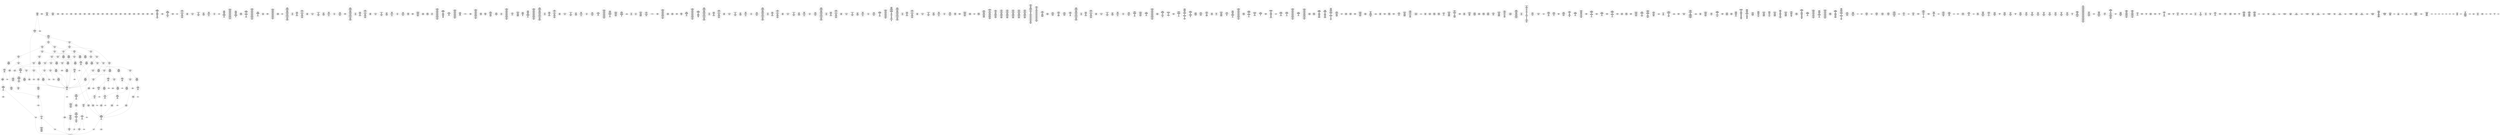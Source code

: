 /* Generated by GvGen v.1.0 (https://www.github.com/stricaud/gvgen) */

digraph G {
compound=true;
   node1 [label="[anywhere]"];
   node2 [label="# 0x0
PUSHX Data
PUSHX Data
MSTORE
CALLVALUE
ISZERO
PUSHX Data
JUMPI
"];
   node3 [label="# 0xc
PUSHX Data
REVERT
"];
   node4 [label="# 0x10
JUMPDEST
PUSHX LogicData
CALLDATASIZE
LT
PUSHX Data
JUMPI
"];
   node5 [label="# 0x1a
PUSHX Data
CALLDATALOAD
PUSHX BitData
SHR
PUSHX LogicData
GT
PUSHX Data
JUMPI
"];
   node6 [label="# 0x2b
PUSHX LogicData
GT
PUSHX Data
JUMPI
"];
   node7 [label="# 0x36
PUSHX LogicData
GT
PUSHX Data
JUMPI
"];
   node8 [label="# 0x41
PUSHX LogicData
EQ
PUSHX Data
JUMPI
"];
   node9 [label="# 0x4c
PUSHX LogicData
EQ
PUSHX Data
JUMPI
"];
   node10 [label="# 0x57
PUSHX LogicData
EQ
PUSHX Data
JUMPI
"];
   node11 [label="# 0x62
PUSHX LogicData
EQ
PUSHX Data
JUMPI
"];
   node12 [label="# 0x6d
PUSHX Data
REVERT
"];
   node13 [label="# 0x71
JUMPDEST
PUSHX LogicData
EQ
PUSHX Data
JUMPI
"];
   node14 [label="# 0x7d
PUSHX LogicData
EQ
PUSHX Data
JUMPI
"];
   node15 [label="# 0x88
PUSHX LogicData
EQ
PUSHX Data
JUMPI
"];
   node16 [label="# 0x93
PUSHX LogicData
EQ
PUSHX Data
JUMPI
"];
   node17 [label="# 0x9e
PUSHX Data
REVERT
"];
   node18 [label="# 0xa2
JUMPDEST
PUSHX LogicData
GT
PUSHX Data
JUMPI
"];
   node19 [label="# 0xae
PUSHX LogicData
EQ
PUSHX Data
JUMPI
"];
   node20 [label="# 0xb9
PUSHX LogicData
EQ
PUSHX Data
JUMPI
"];
   node21 [label="# 0xc4
PUSHX LogicData
EQ
PUSHX Data
JUMPI
"];
   node22 [label="# 0xcf
PUSHX LogicData
EQ
PUSHX Data
JUMPI
"];
   node23 [label="# 0xda
PUSHX Data
REVERT
"];
   node24 [label="# 0xde
JUMPDEST
PUSHX LogicData
EQ
PUSHX Data
JUMPI
"];
   node25 [label="# 0xea
PUSHX LogicData
EQ
PUSHX Data
JUMPI
"];
   node26 [label="# 0xf5
PUSHX LogicData
EQ
PUSHX Data
JUMPI
"];
   node27 [label="# 0x100
PUSHX Data
REVERT
"];
   node28 [label="# 0x104
JUMPDEST
PUSHX LogicData
GT
PUSHX Data
JUMPI
"];
   node29 [label="# 0x110
PUSHX LogicData
GT
PUSHX Data
JUMPI
"];
   node30 [label="# 0x11b
PUSHX LogicData
EQ
PUSHX Data
JUMPI
"];
   node31 [label="# 0x126
PUSHX LogicData
EQ
PUSHX Data
JUMPI
"];
   node32 [label="# 0x131
PUSHX LogicData
EQ
PUSHX Data
JUMPI
"];
   node33 [label="# 0x13c
PUSHX LogicData
EQ
PUSHX Data
JUMPI
"];
   node34 [label="# 0x147
PUSHX Data
REVERT
"];
   node35 [label="# 0x14b
JUMPDEST
PUSHX LogicData
EQ
PUSHX Data
JUMPI
"];
   node36 [label="# 0x157
PUSHX LogicData
EQ
PUSHX Data
JUMPI
"];
   node37 [label="# 0x162
PUSHX LogicData
EQ
PUSHX Data
JUMPI
"];
   node38 [label="# 0x16d
PUSHX Data
REVERT
"];
   node39 [label="# 0x171
JUMPDEST
PUSHX LogicData
GT
PUSHX Data
JUMPI
"];
   node40 [label="# 0x17d
PUSHX LogicData
EQ
PUSHX Data
JUMPI
"];
   node41 [label="# 0x188
PUSHX LogicData
EQ
PUSHX Data
JUMPI
"];
   node42 [label="# 0x193
PUSHX LogicData
EQ
PUSHX Data
JUMPI
"];
   node43 [label="# 0x19e
PUSHX LogicData
EQ
PUSHX Data
JUMPI
"];
   node44 [label="# 0x1a9
PUSHX Data
REVERT
"];
   node45 [label="# 0x1ad
JUMPDEST
PUSHX LogicData
EQ
PUSHX Data
JUMPI
"];
   node46 [label="# 0x1b9
PUSHX LogicData
EQ
PUSHX Data
JUMPI
"];
   node47 [label="# 0x1c4
PUSHX LogicData
EQ
PUSHX Data
JUMPI
"];
   node48 [label="# 0x1cf
JUMPDEST
PUSHX Data
REVERT
"];
   node49 [label="# 0x1d4
JUMPDEST
PUSHX Data
PUSHX Data
CALLDATASIZE
PUSHX Data
PUSHX Data
JUMP
"];
   node50 [label="# 0x1e2
JUMPDEST
PUSHX Data
JUMP
"];
   node51 [label="# 0x1e7
JUMPDEST
PUSHX MemData
MLOAD
ISZERO
ISZERO
MSTORE
PUSHX ArithData
ADD
"];
   node52 [label="# 0x1f3
JUMPDEST
PUSHX MemData
MLOAD
SUB
RETURN
"];
   node53 [label="# 0x1fc
JUMPDEST
PUSHX Data
PUSHX Data
JUMP
"];
   node54 [label="# 0x204
JUMPDEST
PUSHX MemData
MLOAD
PUSHX Data
PUSHX Data
JUMP
"];
   node55 [label="# 0x211
JUMPDEST
PUSHX Data
PUSHX Data
CALLDATASIZE
PUSHX Data
PUSHX Data
JUMP
"];
   node56 [label="# 0x21f
JUMPDEST
PUSHX Data
JUMP
"];
   node57 [label="# 0x224
JUMPDEST
PUSHX MemData
MLOAD
PUSHX ArithData
PUSHX BitData
PUSHX BitData
SHL
SUB
AND
MSTORE
PUSHX ArithData
ADD
PUSHX Data
JUMP
"];
   node58 [label="# 0x23c
JUMPDEST
PUSHX Data
PUSHX Data
CALLDATASIZE
PUSHX Data
PUSHX Data
JUMP
"];
   node59 [label="# 0x24a
JUMPDEST
PUSHX Data
JUMP
"];
   node60 [label="# 0x24f
JUMPDEST
STOP
"];
   node61 [label="# 0x251
JUMPDEST
PUSHX Data
PUSHX Data
CALLDATASIZE
PUSHX Data
PUSHX Data
JUMP
"];
   node62 [label="# 0x25f
JUMPDEST
PUSHX Data
JUMP
"];
   node63 [label="# 0x264
JUMPDEST
PUSHX StorData
SLOAD
"];
   node64 [label="# 0x268
JUMPDEST
PUSHX MemData
MLOAD
MSTORE
PUSHX ArithData
ADD
PUSHX Data
JUMP
"];
   node65 [label="# 0x276
JUMPDEST
PUSHX Data
PUSHX Data
CALLDATASIZE
PUSHX Data
PUSHX Data
JUMP
"];
   node66 [label="# 0x284
JUMPDEST
PUSHX Data
JUMP
"];
   node67 [label="# 0x289
JUMPDEST
PUSHX Data
PUSHX Data
CALLDATASIZE
PUSHX Data
PUSHX Data
JUMP
"];
   node68 [label="# 0x297
JUMPDEST
PUSHX Data
JUMP
"];
   node69 [label="# 0x29c
JUMPDEST
PUSHX Data
PUSHX Data
CALLDATASIZE
PUSHX Data
PUSHX Data
JUMP
"];
   node70 [label="# 0x2aa
JUMPDEST
PUSHX Data
JUMP
"];
   node71 [label="# 0x2af
JUMPDEST
PUSHX Data
PUSHX Data
CALLDATASIZE
PUSHX Data
PUSHX Data
JUMP
"];
   node72 [label="# 0x2bd
JUMPDEST
PUSHX Data
JUMP
"];
   node73 [label="# 0x2c2
JUMPDEST
PUSHX Data
PUSHX Data
CALLDATASIZE
PUSHX Data
PUSHX Data
JUMP
"];
   node74 [label="# 0x2d0
JUMPDEST
PUSHX Data
JUMP
"];
   node75 [label="# 0x2d5
JUMPDEST
PUSHX Data
PUSHX Data
CALLDATASIZE
PUSHX Data
PUSHX Data
JUMP
"];
   node76 [label="# 0x2e3
JUMPDEST
PUSHX Data
JUMP
"];
   node77 [label="# 0x2e8
JUMPDEST
PUSHX Data
PUSHX Data
CALLDATASIZE
PUSHX Data
PUSHX Data
JUMP
"];
   node78 [label="# 0x2f6
JUMPDEST
PUSHX Data
JUMP
"];
   node79 [label="# 0x2fb
JUMPDEST
PUSHX Data
PUSHX Data
CALLDATASIZE
PUSHX Data
PUSHX Data
JUMP
"];
   node80 [label="# 0x309
JUMPDEST
PUSHX Data
JUMP
"];
   node81 [label="# 0x30e
JUMPDEST
PUSHX Data
PUSHX Data
CALLDATASIZE
PUSHX Data
PUSHX Data
JUMP
"];
   node82 [label="# 0x31c
JUMPDEST
PUSHX Data
JUMP
"];
   node83 [label="# 0x321
JUMPDEST
PUSHX Data
PUSHX Data
CALLDATASIZE
PUSHX Data
PUSHX Data
JUMP
"];
   node84 [label="# 0x32f
JUMPDEST
PUSHX Data
JUMP
"];
   node85 [label="# 0x334
JUMPDEST
PUSHX Data
PUSHX Data
JUMP
"];
   node86 [label="# 0x33c
JUMPDEST
PUSHX Data
PUSHX Data
CALLDATASIZE
PUSHX Data
PUSHX Data
JUMP
"];
   node87 [label="# 0x34a
JUMPDEST
PUSHX Data
JUMP
"];
   node88 [label="# 0x34f
JUMPDEST
PUSHX Data
PUSHX Data
CALLDATASIZE
PUSHX Data
PUSHX Data
JUMP
"];
   node89 [label="# 0x35d
JUMPDEST
PUSHX Data
JUMP
"];
   node90 [label="# 0x362
JUMPDEST
PUSHX StorData
SLOAD
PUSHX ArithData
PUSHX BitData
PUSHX BitData
SHL
SUB
AND
PUSHX Data
JUMP
"];
   node91 [label="# 0x373
JUMPDEST
PUSHX Data
PUSHX Data
JUMP
"];
   node92 [label="# 0x37b
JUMPDEST
PUSHX Data
PUSHX Data
CALLDATASIZE
PUSHX Data
PUSHX Data
JUMP
"];
   node93 [label="# 0x389
JUMPDEST
PUSHX Data
JUMP
"];
   node94 [label="# 0x38e
JUMPDEST
PUSHX Data
PUSHX Data
CALLDATASIZE
PUSHX Data
PUSHX Data
JUMP
"];
   node95 [label="# 0x39c
JUMPDEST
PUSHX Data
JUMP
"];
   node96 [label="# 0x3a1
JUMPDEST
PUSHX Data
PUSHX Data
CALLDATASIZE
PUSHX Data
PUSHX Data
JUMP
"];
   node97 [label="# 0x3af
JUMPDEST
PUSHX Data
JUMP
"];
   node98 [label="# 0x3b4
JUMPDEST
PUSHX Data
PUSHX Data
CALLDATASIZE
PUSHX Data
PUSHX Data
JUMP
"];
   node99 [label="# 0x3c2
JUMPDEST
PUSHX Data
JUMP
"];
   node100 [label="# 0x3c7
JUMPDEST
PUSHX Data
PUSHX Data
CALLDATASIZE
PUSHX Data
PUSHX Data
JUMP
"];
   node101 [label="# 0x3d5
JUMPDEST
PUSHX Data
JUMP
"];
   node102 [label="# 0x3da
JUMPDEST
PUSHX Data
PUSHX Data
CALLDATASIZE
PUSHX Data
PUSHX Data
JUMP
"];
   node103 [label="# 0x3e8
JUMPDEST
PUSHX Data
JUMP
"];
   node104 [label="# 0x3ed
JUMPDEST
PUSHX Data
PUSHX Data
CALLDATASIZE
PUSHX Data
PUSHX Data
JUMP
"];
   node105 [label="# 0x3fb
JUMPDEST
PUSHX ArithData
PUSHX BitData
PUSHX BitData
SHL
SUB
AND
PUSHX Data
MSTORE
PUSHX Data
PUSHX Data
MSTORE
PUSHX Data
SHA3
AND
MSTORE
MSTORE
SHA3
SLOAD
PUSHX BitData
AND
JUMP
"];
   node106 [label="# 0x429
JUMPDEST
PUSHX Data
PUSHX Data
CALLDATASIZE
PUSHX Data
PUSHX Data
JUMP
"];
   node107 [label="# 0x437
JUMPDEST
PUSHX Data
JUMP
"];
   node108 [label="# 0x43c
JUMPDEST
PUSHX Data
PUSHX ArithData
PUSHX BitData
PUSHX BitData
SHL
SUB
NOT
AND
PUSHX BitData
PUSHX BitData
SHL
EQ
PUSHX Data
JUMPI
"];
   node109 [label="# 0x458
PUSHX Data
PUSHX Data
JUMP
"];
   node110 [label="# 0x461
JUMPDEST
JUMP
"];
   node111 [label="# 0x467
JUMPDEST
PUSHX Data
PUSHX StorData
SLOAD
PUSHX Data
PUSHX Data
JUMP
"];
   node112 [label="# 0x476
JUMPDEST
PUSHX ArithData
ADD
PUSHX ArithData
DIV
MUL
PUSHX ArithData
ADD
PUSHX MemData
MLOAD
ADD
PUSHX Data
MSTORE
MSTORE
PUSHX ArithData
ADD
SLOAD
PUSHX Data
PUSHX Data
JUMP
"];
   node113 [label="# 0x4a2
JUMPDEST
ISZERO
PUSHX Data
JUMPI
"];
   node114 [label="# 0x4a9
PUSHX LogicData
LT
PUSHX Data
JUMPI
"];
   node115 [label="# 0x4b1
PUSHX ArithData
SLOAD
DIV
MUL
MSTORE
PUSHX ArithData
ADD
PUSHX Data
JUMP
"];
   node116 [label="# 0x4c4
JUMPDEST
ADD
PUSHX Data
MSTORE
PUSHX Data
PUSHX Data
SHA3
"];
   node117 [label="# 0x4d2
JUMPDEST
SLOAD
MSTORE
PUSHX ArithData
ADD
PUSHX ArithData
ADD
GT
PUSHX Data
JUMPI
"];
   node118 [label="# 0x4e6
SUB
PUSHX BitData
AND
ADD
"];
   node119 [label="# 0x4ef
JUMPDEST
JUMP
"];
   node120 [label="# 0x4f9
JUMPDEST
PUSHX Data
MSTORE
PUSHX Data
PUSHX Data
MSTORE
PUSHX Data
SHA3
SLOAD
PUSHX ArithData
PUSHX BitData
PUSHX BitData
SHL
SUB
AND
PUSHX Data
JUMPI
"];
   node121 [label="# 0x516
PUSHX MemData
MLOAD
PUSHX BitData
PUSHX BitData
SHL
MSTORE
PUSHX Data
PUSHX ArithData
ADD
MSTORE
PUSHX Data
PUSHX ArithData
ADD
MSTORE
PUSHX Data
PUSHX ArithData
ADD
MSTORE
PUSHX BitData
PUSHX BitData
SHL
PUSHX ArithData
ADD
MSTORE
PUSHX ArithData
ADD
"];
   node122 [label="# 0x56e
JUMPDEST
PUSHX MemData
MLOAD
SUB
REVERT
"];
   node123 [label="# 0x577
JUMPDEST
PUSHX Data
MSTORE
PUSHX Data
PUSHX Data
MSTORE
PUSHX Data
SHA3
SLOAD
PUSHX ArithData
PUSHX BitData
PUSHX BitData
SHL
SUB
AND
JUMP
"];
   node124 [label="# 0x593
JUMPDEST
PUSHX Data
PUSHX Data
PUSHX Data
JUMP
"];
   node125 [label="# 0x59e
JUMPDEST
PUSHX ArithData
PUSHX BitData
PUSHX BitData
SHL
SUB
AND
PUSHX ArithData
PUSHX BitData
PUSHX BitData
SHL
SUB
AND
EQ
ISZERO
PUSHX Data
JUMPI
"];
   node126 [label="# 0x5bb
PUSHX MemData
MLOAD
PUSHX BitData
PUSHX BitData
SHL
MSTORE
PUSHX Data
PUSHX ArithData
ADD
MSTORE
PUSHX Data
PUSHX ArithData
ADD
MSTORE
PUSHX Data
PUSHX ArithData
ADD
MSTORE
PUSHX BitData
PUSHX BitData
SHL
PUSHX ArithData
ADD
MSTORE
PUSHX ArithData
ADD
PUSHX Data
JUMP
"];
   node127 [label="# 0x60c
JUMPDEST
CALLER
PUSHX ArithData
PUSHX BitData
PUSHX BitData
SHL
SUB
AND
EQ
PUSHX Data
JUMPI
"];
   node128 [label="# 0x61e
PUSHX Data
CALLER
PUSHX Data
JUMP
"];
   node129 [label="# 0x628
JUMPDEST
PUSHX Data
JUMPI
"];
   node130 [label="# 0x62d
PUSHX MemData
MLOAD
PUSHX BitData
PUSHX BitData
SHL
MSTORE
PUSHX Data
PUSHX ArithData
ADD
MSTORE
PUSHX Data
PUSHX ArithData
ADD
MSTORE
PUSHX Data
PUSHX ArithData
ADD
MSTORE
PUSHX Data
PUSHX ArithData
ADD
MSTORE
PUSHX ArithData
ADD
PUSHX Data
JUMP
"];
   node131 [label="# 0x69a
JUMPDEST
PUSHX Data
PUSHX Data
JUMP
"];
   node132 [label="# 0x6a4
JUMPDEST
JUMP
"];
   node133 [label="# 0x6a9
JUMPDEST
PUSHX Data
PUSHX Data
PUSHX MemData
MLOAD
PUSHX ArithData
ADD
PUSHX Data
MSTORE
PUSHX Data
MSTORE
PUSHX ArithData
ADD
PUSHX BitData
PUSHX BitData
SHL
MSTORE
PUSHX StorData
SLOAD
PUSHX ArithData
MUL
PUSHX ArithData
ADD
PUSHX MemData
MLOAD
ADD
PUSHX Data
MSTORE
MSTORE
PUSHX ArithData
ADD
PUSHX Data
"];
   node134 [label="# 0x6f2
JUMPDEST
LT
ISZERO
PUSHX Data
JUMPI
"];
   node135 [label="# 0x6fb
PUSHX Data
MSTORE
PUSHX Data
PUSHX Data
SHA3
ADD
SLOAD
PUSHX Data
PUSHX Data
JUMP
"];
   node136 [label="# 0x711
JUMPDEST
PUSHX ArithData
ADD
PUSHX ArithData
DIV
MUL
PUSHX ArithData
ADD
PUSHX MemData
MLOAD
ADD
PUSHX Data
MSTORE
MSTORE
PUSHX ArithData
ADD
SLOAD
PUSHX Data
PUSHX Data
JUMP
"];
   node137 [label="# 0x73d
JUMPDEST
ISZERO
PUSHX Data
JUMPI
"];
   node138 [label="# 0x744
PUSHX LogicData
LT
PUSHX Data
JUMPI
"];
   node139 [label="# 0x74c
PUSHX ArithData
SLOAD
DIV
MUL
MSTORE
PUSHX ArithData
ADD
PUSHX Data
JUMP
"];
   node140 [label="# 0x75f
JUMPDEST
ADD
PUSHX Data
MSTORE
PUSHX Data
PUSHX Data
SHA3
"];
   node141 [label="# 0x76d
JUMPDEST
SLOAD
MSTORE
PUSHX ArithData
ADD
PUSHX ArithData
ADD
GT
PUSHX Data
JUMPI
"];
   node142 [label="# 0x781
SUB
PUSHX BitData
AND
ADD
"];
   node143 [label="# 0x78a
JUMPDEST
MSTORE
PUSHX ArithData
ADD
PUSHX ArithData
ADD
PUSHX Data
JUMP
"];
   node144 [label="# 0x79e
JUMPDEST
PUSHX Data
JUMP
"];
   node145 [label="# 0x7a7
JUMPDEST
PUSHX Data
PUSHX Data
PUSHX MemData
MLOAD
PUSHX ArithData
ADD
PUSHX Data
MSTORE
PUSHX Data
MSTORE
PUSHX ArithData
ADD
PUSHX BitData
PUSHX BitData
SHL
MSTORE
PUSHX StorData
SLOAD
PUSHX ArithData
MUL
PUSHX ArithData
ADD
PUSHX MemData
MLOAD
ADD
PUSHX Data
MSTORE
MSTORE
PUSHX ArithData
ADD
PUSHX Data
"];
   node146 [label="# 0x7f0
JUMPDEST
LT
ISZERO
PUSHX Data
JUMPI
"];
   node147 [label="# 0x7f9
PUSHX Data
MSTORE
PUSHX Data
PUSHX Data
SHA3
ADD
SLOAD
PUSHX Data
PUSHX Data
JUMP
"];
   node148 [label="# 0x80f
JUMPDEST
PUSHX ArithData
ADD
PUSHX ArithData
DIV
MUL
PUSHX ArithData
ADD
PUSHX MemData
MLOAD
ADD
PUSHX Data
MSTORE
MSTORE
PUSHX ArithData
ADD
SLOAD
PUSHX Data
PUSHX Data
JUMP
"];
   node149 [label="# 0x83b
JUMPDEST
ISZERO
PUSHX Data
JUMPI
"];
   node150 [label="# 0x842
PUSHX LogicData
LT
PUSHX Data
JUMPI
"];
   node151 [label="# 0x84a
PUSHX ArithData
SLOAD
DIV
MUL
MSTORE
PUSHX ArithData
ADD
PUSHX Data
JUMP
"];
   node152 [label="# 0x85d
JUMPDEST
ADD
PUSHX Data
MSTORE
PUSHX Data
PUSHX Data
SHA3
"];
   node153 [label="# 0x86b
JUMPDEST
SLOAD
MSTORE
PUSHX ArithData
ADD
PUSHX ArithData
ADD
GT
PUSHX Data
JUMPI
"];
   node154 [label="# 0x87f
SUB
PUSHX BitData
AND
ADD
"];
   node155 [label="# 0x888
JUMPDEST
MSTORE
PUSHX ArithData
ADD
PUSHX ArithData
ADD
PUSHX Data
JUMP
"];
   node156 [label="# 0x89c
JUMPDEST
PUSHX Data
CALLER
PUSHX Data
JUMP
"];
   node157 [label="# 0x8a6
JUMPDEST
PUSHX Data
JUMPI
"];
   node158 [label="# 0x8ab
PUSHX MemData
MLOAD
PUSHX BitData
PUSHX BitData
SHL
MSTORE
PUSHX ArithData
ADD
PUSHX Data
PUSHX Data
JUMP
"];
   node159 [label="# 0x8c2
JUMPDEST
PUSHX Data
PUSHX Data
JUMP
"];
   node160 [label="# 0x8cd
JUMPDEST
PUSHX Data
PUSHX Data
PUSHX Data
JUMP
"];
   node161 [label="# 0x8d8
JUMPDEST
LT
PUSHX Data
JUMPI
"];
   node162 [label="# 0x8df
PUSHX MemData
MLOAD
PUSHX BitData
PUSHX BitData
SHL
MSTORE
PUSHX Data
PUSHX ArithData
ADD
MSTORE
PUSHX Data
PUSHX ArithData
ADD
MSTORE
PUSHX Data
PUSHX ArithData
ADD
MSTORE
PUSHX BitData
PUSHX BitData
SHL
PUSHX ArithData
ADD
MSTORE
PUSHX ArithData
ADD
PUSHX Data
JUMP
"];
   node163 [label="# 0x93a
JUMPDEST
PUSHX ArithData
PUSHX BitData
PUSHX BitData
SHL
SUB
AND
PUSHX Data
MSTORE
PUSHX Data
PUSHX Data
MSTORE
PUSHX Data
SHA3
MSTORE
MSTORE
SHA3
SLOAD
JUMP
"];
   node164 [label="# 0x963
JUMPDEST
PUSHX LogicData
PUSHX StorData
SLOAD
EQ
ISZERO
PUSHX Data
JUMPI
"];
   node165 [label="# 0x96f
PUSHX MemData
MLOAD
PUSHX BitData
PUSHX BitData
SHL
MSTORE
PUSHX Data
PUSHX ArithData
ADD
MSTORE
PUSHX Data
PUSHX ArithData
ADD
MSTORE
PUSHX Data
PUSHX ArithData
ADD
MSTORE
PUSHX ArithData
ADD
PUSHX Data
JUMP
"];
   node166 [label="# 0x9b6
JUMPDEST
PUSHX Data
PUSHX Data
SSTORE
ISZERO
ISZERO
PUSHX Data
JUMPI
"];
   node167 [label="# 0x9c5
PUSHX LogicData
LT
"];
   node168 [label="# 0x9cb
JUMPDEST
PUSHX Data
JUMPI
"];
   node169 [label="# 0x9d0
PUSHX MemData
MLOAD
PUSHX BitData
PUSHX BitData
SHL
MSTORE
PUSHX Data
PUSHX ArithData
ADD
MSTORE
PUSHX Data
PUSHX ArithData
ADD
MSTORE
PUSHX BitData
PUSHX BitData
SHL
PUSHX ArithData
ADD
MSTORE
PUSHX ArithData
ADD
PUSHX Data
JUMP
"];
   node170 [label="# 0xa0a
JUMPDEST
PUSHX Data
CALLER
PUSHX Data
JUMP
"];
   node171 [label="# 0xa14
JUMPDEST
PUSHX Data
PUSHX Data
SSTORE
JUMP
"];
   node172 [label="# 0xa1c
JUMPDEST
PUSHX Data
PUSHX MemData
MLOAD
PUSHX ArithData
ADD
PUSHX Data
MSTORE
PUSHX Data
MSTORE
PUSHX Data
JUMP
"];
   node173 [label="# 0xa37
JUMPDEST
PUSHX Data
PUSHX Data
PUSHX StorData
SLOAD
JUMP
"];
   node174 [label="# 0xa42
JUMPDEST
LT
PUSHX Data
JUMPI
"];
   node175 [label="# 0xa49
PUSHX MemData
MLOAD
PUSHX BitData
PUSHX BitData
SHL
MSTORE
PUSHX Data
PUSHX ArithData
ADD
MSTORE
PUSHX Data
PUSHX ArithData
ADD
MSTORE
PUSHX Data
PUSHX ArithData
ADD
MSTORE
PUSHX BitData
PUSHX BitData
SHL
PUSHX ArithData
ADD
MSTORE
PUSHX ArithData
ADD
PUSHX Data
JUMP
"];
   node176 [label="# 0xaa5
JUMPDEST
PUSHX StorData
SLOAD
LT
PUSHX Data
JUMPI
"];
   node177 [label="# 0xab1
PUSHX BitData
PUSHX BitData
SHL
PUSHX Data
MSTORE
PUSHX Data
PUSHX Data
MSTORE
PUSHX Data
PUSHX Data
REVERT
"];
   node178 [label="# 0xac6
JUMPDEST
PUSHX Data
MSTORE
PUSHX Data
PUSHX Data
SHA3
ADD
SLOAD
JUMP
"];
   node179 [label="# 0xad8
JUMPDEST
PUSHX Data
MSTORE
PUSHX Data
PUSHX Data
MSTORE
PUSHX Data
SHA3
SLOAD
PUSHX ArithData
PUSHX BitData
PUSHX BitData
SHL
SUB
AND
PUSHX Data
JUMPI
"];
   node180 [label="# 0xaf6
PUSHX MemData
MLOAD
PUSHX BitData
PUSHX BitData
SHL
MSTORE
PUSHX Data
PUSHX ArithData
ADD
MSTORE
PUSHX Data
PUSHX ArithData
ADD
MSTORE
PUSHX Data
PUSHX ArithData
ADD
MSTORE
PUSHX BitData
PUSHX BitData
SHL
PUSHX ArithData
ADD
MSTORE
PUSHX ArithData
ADD
PUSHX Data
JUMP
"];
   node181 [label="# 0xb4f
JUMPDEST
PUSHX Data
PUSHX Data
PUSHX MemData
MLOAD
PUSHX ArithData
ADD
PUSHX Data
MSTORE
PUSHX Data
MSTORE
PUSHX ArithData
ADD
PUSHX BitData
PUSHX BitData
SHL
MSTORE
PUSHX StorData
SLOAD
PUSHX ArithData
MUL
PUSHX ArithData
ADD
PUSHX MemData
MLOAD
ADD
PUSHX Data
MSTORE
MSTORE
PUSHX ArithData
ADD
PUSHX Data
"];
   node182 [label="# 0xb99
JUMPDEST
LT
ISZERO
PUSHX Data
JUMPI
"];
   node183 [label="# 0xba2
PUSHX Data
MSTORE
PUSHX Data
PUSHX Data
SHA3
ADD
SLOAD
PUSHX Data
PUSHX Data
JUMP
"];
   node184 [label="# 0xbb8
JUMPDEST
PUSHX ArithData
ADD
PUSHX ArithData
DIV
MUL
PUSHX ArithData
ADD
PUSHX MemData
MLOAD
ADD
PUSHX Data
MSTORE
MSTORE
PUSHX ArithData
ADD
SLOAD
PUSHX Data
PUSHX Data
JUMP
"];
   node185 [label="# 0xbe4
JUMPDEST
ISZERO
PUSHX Data
JUMPI
"];
   node186 [label="# 0xbeb
PUSHX LogicData
LT
PUSHX Data
JUMPI
"];
   node187 [label="# 0xbf3
PUSHX ArithData
SLOAD
DIV
MUL
MSTORE
PUSHX ArithData
ADD
PUSHX Data
JUMP
"];
   node188 [label="# 0xc06
JUMPDEST
ADD
PUSHX Data
MSTORE
PUSHX Data
PUSHX Data
SHA3
"];
   node189 [label="# 0xc14
JUMPDEST
SLOAD
MSTORE
PUSHX ArithData
ADD
PUSHX ArithData
ADD
GT
PUSHX Data
JUMPI
"];
   node190 [label="# 0xc28
SUB
PUSHX BitData
AND
ADD
"];
   node191 [label="# 0xc31
JUMPDEST
MSTORE
PUSHX ArithData
ADD
PUSHX ArithData
ADD
PUSHX Data
JUMP
"];
   node192 [label="# 0xc45
JUMPDEST
PUSHX LogicData
PUSHX StorData
SLOAD
EQ
ISZERO
PUSHX Data
JUMPI
"];
   node193 [label="# 0xc51
PUSHX MemData
MLOAD
PUSHX BitData
PUSHX BitData
SHL
MSTORE
PUSHX Data
PUSHX ArithData
ADD
MSTORE
PUSHX Data
PUSHX ArithData
ADD
MSTORE
PUSHX Data
PUSHX ArithData
ADD
MSTORE
PUSHX ArithData
ADD
PUSHX Data
JUMP
"];
   node194 [label="# 0xc98
JUMPDEST
PUSHX Data
PUSHX Data
SSTORE
PUSHX StorData
SLOAD
PUSHX ArithData
PUSHX BitData
PUSHX BitData
SHL
SUB
AND
CALLER
EQ
PUSHX Data
JUMPI
"];
   node195 [label="# 0xcb0
PUSHX MemData
MLOAD
PUSHX BitData
PUSHX BitData
SHL
MSTORE
PUSHX ArithData
ADD
PUSHX Data
PUSHX Data
JUMP
"];
   node196 [label="# 0xcc7
JUMPDEST
PUSHX Data
PUSHX Data
PUSHX StorData
SLOAD
PUSHX ArithData
PUSHX BitData
PUSHX BitData
SHL
SUB
AND
JUMP
"];
   node197 [label="# 0xcdb
JUMPDEST
PUSHX Data
"];
   node198 [label="# 0xce0
JUMPDEST
LT
ISZERO
PUSHX Data
JUMPI
"];
   node199 [label="# 0xce9
PUSHX Data
LT
PUSHX Data
JUMPI
"];
   node200 [label="# 0xcf5
PUSHX BitData
PUSHX BitData
SHL
PUSHX Data
MSTORE
PUSHX Data
PUSHX Data
MSTORE
PUSHX Data
PUSHX Data
REVERT
"];
   node201 [label="# 0xd0a
JUMPDEST
PUSHX ArithData
MUL
ADD
CALLDATALOAD
PUSHX LogicData
GT
ISZERO
PUSHX Data
JUMPI
"];
   node202 [label="# 0xd1f
PUSHX LogicData
LT
"];
   node203 [label="# 0xd25
JUMPDEST
PUSHX Data
JUMPI
"];
   node204 [label="# 0xd2a
PUSHX MemData
MLOAD
PUSHX BitData
PUSHX BitData
SHL
MSTORE
PUSHX Data
PUSHX ArithData
ADD
MSTORE
PUSHX Data
PUSHX ArithData
ADD
MSTORE
PUSHX BitData
PUSHX BitData
SHL
PUSHX ArithData
ADD
MSTORE
PUSHX ArithData
ADD
PUSHX Data
JUMP
"];
   node205 [label="# 0xd64
JUMPDEST
PUSHX Data
PUSHX Data
JUMP
"];
   node206 [label="# 0xd6e
JUMPDEST
PUSHX Data
PUSHX Data
JUMP
"];
   node207 [label="# 0xd79
JUMPDEST
PUSHX Data
JUMP
"];
   node208 [label="# 0xd81
JUMPDEST
PUSHX Data
PUSHX Data
SSTORE
JUMP
"];
   node209 [label="# 0xd8c
JUMPDEST
PUSHX Data
PUSHX ArithData
PUSHX BitData
PUSHX BitData
SHL
SUB
AND
PUSHX Data
JUMPI
"];
   node210 [label="# 0xd9d
PUSHX MemData
MLOAD
PUSHX BitData
PUSHX BitData
SHL
MSTORE
PUSHX Data
PUSHX ArithData
ADD
MSTORE
PUSHX Data
PUSHX ArithData
ADD
MSTORE
PUSHX Data
PUSHX ArithData
ADD
MSTORE
PUSHX BitData
PUSHX BitData
SHL
PUSHX ArithData
ADD
MSTORE
PUSHX ArithData
ADD
PUSHX Data
JUMP
"];
   node211 [label="# 0xdf7
JUMPDEST
PUSHX ArithData
PUSHX BitData
PUSHX BitData
SHL
SUB
AND
PUSHX Data
MSTORE
PUSHX Data
PUSHX Data
MSTORE
PUSHX Data
SHA3
SLOAD
JUMP
"];
   node212 [label="# 0xe13
JUMPDEST
PUSHX StorData
SLOAD
PUSHX ArithData
PUSHX BitData
PUSHX BitData
SHL
SUB
AND
CALLER
EQ
PUSHX Data
JUMPI
"];
   node213 [label="# 0xe26
PUSHX MemData
MLOAD
PUSHX BitData
PUSHX BitData
SHL
MSTORE
PUSHX ArithData
ADD
PUSHX Data
PUSHX Data
JUMP
"];
   node214 [label="# 0xe3d
JUMPDEST
PUSHX Data
PUSHX Data
PUSHX Data
JUMP
"];
   node215 [label="# 0xe47
JUMPDEST
JUMP
"];
   node216 [label="# 0xe49
JUMPDEST
PUSHX Data
PUSHX Data
PUSHX MemData
MLOAD
PUSHX ArithData
ADD
PUSHX Data
MSTORE
PUSHX Data
MSTORE
PUSHX ArithData
ADD
PUSHX BitData
PUSHX BitData
SHL
MSTORE
PUSHX StorData
SLOAD
PUSHX ArithData
MUL
PUSHX ArithData
ADD
PUSHX MemData
MLOAD
ADD
PUSHX Data
MSTORE
MSTORE
PUSHX ArithData
ADD
PUSHX Data
"];
   node217 [label="# 0xe94
JUMPDEST
LT
ISZERO
PUSHX Data
JUMPI
"];
   node218 [label="# 0xe9d
PUSHX Data
MSTORE
PUSHX Data
PUSHX Data
SHA3
ADD
SLOAD
PUSHX Data
PUSHX Data
JUMP
"];
   node219 [label="# 0xeb3
JUMPDEST
PUSHX ArithData
ADD
PUSHX ArithData
DIV
MUL
PUSHX ArithData
ADD
PUSHX MemData
MLOAD
ADD
PUSHX Data
MSTORE
MSTORE
PUSHX ArithData
ADD
SLOAD
PUSHX Data
PUSHX Data
JUMP
"];
   node220 [label="# 0xedf
JUMPDEST
ISZERO
PUSHX Data
JUMPI
"];
   node221 [label="# 0xee6
PUSHX LogicData
LT
PUSHX Data
JUMPI
"];
   node222 [label="# 0xeee
PUSHX ArithData
SLOAD
DIV
MUL
MSTORE
PUSHX ArithData
ADD
PUSHX Data
JUMP
"];
   node223 [label="# 0xf01
JUMPDEST
ADD
PUSHX Data
MSTORE
PUSHX Data
PUSHX Data
SHA3
"];
   node224 [label="# 0xf0f
JUMPDEST
SLOAD
MSTORE
PUSHX ArithData
ADD
PUSHX ArithData
ADD
GT
PUSHX Data
JUMPI
"];
   node225 [label="# 0xf23
SUB
PUSHX BitData
AND
ADD
"];
   node226 [label="# 0xf2c
JUMPDEST
MSTORE
PUSHX ArithData
ADD
PUSHX ArithData
ADD
PUSHX Data
JUMP
"];
   node227 [label="# 0xf40
JUMPDEST
PUSHX Data
PUSHX Data
PUSHX MemData
MLOAD
PUSHX ArithData
ADD
PUSHX Data
MSTORE
PUSHX Data
MSTORE
PUSHX ArithData
ADD
PUSHX BitData
PUSHX BitData
SHL
MSTORE
PUSHX StorData
SLOAD
PUSHX ArithData
MUL
PUSHX ArithData
ADD
PUSHX MemData
MLOAD
ADD
PUSHX Data
MSTORE
MSTORE
PUSHX ArithData
ADD
PUSHX Data
"];
   node228 [label="# 0xf8b
JUMPDEST
LT
ISZERO
PUSHX Data
JUMPI
"];
   node229 [label="# 0xf94
PUSHX Data
MSTORE
PUSHX Data
PUSHX Data
SHA3
ADD
SLOAD
PUSHX Data
PUSHX Data
JUMP
"];
   node230 [label="# 0xfaa
JUMPDEST
PUSHX ArithData
ADD
PUSHX ArithData
DIV
MUL
PUSHX ArithData
ADD
PUSHX MemData
MLOAD
ADD
PUSHX Data
MSTORE
MSTORE
PUSHX ArithData
ADD
SLOAD
PUSHX Data
PUSHX Data
JUMP
"];
   node231 [label="# 0xfd6
JUMPDEST
ISZERO
PUSHX Data
JUMPI
"];
   node232 [label="# 0xfdd
PUSHX LogicData
LT
PUSHX Data
JUMPI
"];
   node233 [label="# 0xfe5
PUSHX ArithData
SLOAD
DIV
MUL
MSTORE
PUSHX ArithData
ADD
PUSHX Data
JUMP
"];
   node234 [label="# 0xff8
JUMPDEST
ADD
PUSHX Data
MSTORE
PUSHX Data
PUSHX Data
SHA3
"];
   node235 [label="# 0x1006
JUMPDEST
SLOAD
MSTORE
PUSHX ArithData
ADD
PUSHX ArithData
ADD
GT
PUSHX Data
JUMPI
"];
   node236 [label="# 0x101a
SUB
PUSHX BitData
AND
ADD
"];
   node237 [label="# 0x1023
JUMPDEST
MSTORE
PUSHX ArithData
ADD
PUSHX ArithData
ADD
PUSHX Data
JUMP
"];
   node238 [label="# 0x1037
JUMPDEST
PUSHX Data
PUSHX StorData
SLOAD
PUSHX Data
PUSHX Data
JUMP
"];
   node239 [label="# 0x1046
JUMPDEST
PUSHX Data
PUSHX Data
PUSHX MemData
MLOAD
PUSHX ArithData
ADD
PUSHX Data
MSTORE
PUSHX Data
MSTORE
PUSHX ArithData
ADD
PUSHX BitData
PUSHX BitData
SHL
MSTORE
PUSHX StorData
SLOAD
PUSHX ArithData
MUL
PUSHX ArithData
ADD
PUSHX MemData
MLOAD
ADD
PUSHX Data
MSTORE
MSTORE
PUSHX ArithData
ADD
PUSHX Data
"];
   node240 [label="# 0x1090
JUMPDEST
LT
ISZERO
PUSHX Data
JUMPI
"];
   node241 [label="# 0x1099
PUSHX Data
MSTORE
PUSHX Data
PUSHX Data
SHA3
ADD
SLOAD
PUSHX Data
PUSHX Data
JUMP
"];
   node242 [label="# 0x10af
JUMPDEST
PUSHX ArithData
ADD
PUSHX ArithData
DIV
MUL
PUSHX ArithData
ADD
PUSHX MemData
MLOAD
ADD
PUSHX Data
MSTORE
MSTORE
PUSHX ArithData
ADD
SLOAD
PUSHX Data
PUSHX Data
JUMP
"];
   node243 [label="# 0x10db
JUMPDEST
ISZERO
PUSHX Data
JUMPI
"];
   node244 [label="# 0x10e2
PUSHX LogicData
LT
PUSHX Data
JUMPI
"];
   node245 [label="# 0x10ea
PUSHX ArithData
SLOAD
DIV
MUL
MSTORE
PUSHX ArithData
ADD
PUSHX Data
JUMP
"];
   node246 [label="# 0x10fd
JUMPDEST
ADD
PUSHX Data
MSTORE
PUSHX Data
PUSHX Data
SHA3
"];
   node247 [label="# 0x110b
JUMPDEST
SLOAD
MSTORE
PUSHX ArithData
ADD
PUSHX ArithData
ADD
GT
PUSHX Data
JUMPI
"];
   node248 [label="# 0x111f
SUB
PUSHX BitData
AND
ADD
"];
   node249 [label="# 0x1128
JUMPDEST
MSTORE
PUSHX ArithData
ADD
PUSHX ArithData
ADD
PUSHX Data
JUMP
"];
   node250 [label="# 0x113c
JUMPDEST
PUSHX ArithData
PUSHX BitData
PUSHX BitData
SHL
SUB
AND
CALLER
EQ
ISZERO
PUSHX Data
JUMPI
"];
   node251 [label="# 0x114e
PUSHX MemData
MLOAD
PUSHX BitData
PUSHX BitData
SHL
MSTORE
PUSHX Data
PUSHX ArithData
ADD
MSTORE
PUSHX Data
PUSHX ArithData
ADD
MSTORE
PUSHX Data
PUSHX ArithData
ADD
MSTORE
PUSHX ArithData
ADD
PUSHX Data
JUMP
"];
   node252 [label="# 0x1195
JUMPDEST
CALLER
PUSHX Data
MSTORE
PUSHX Data
PUSHX ArithData
MSTORE
PUSHX MemData
SHA3
PUSHX ArithData
PUSHX BitData
PUSHX BitData
SHL
SUB
AND
MSTORE
MSTORE
SHA3
SLOAD
PUSHX BitData
NOT
AND
ISZERO
ISZERO
OR
SSTORE
MLOAD
MSTORE
PUSHX Data
ADD
PUSHX MemData
MLOAD
SUB
LOGX
JUMP
"];
   node253 [label="# 0x1201
JUMPDEST
PUSHX Data
PUSHX Data
PUSHX MemData
MLOAD
PUSHX ArithData
ADD
PUSHX Data
MSTORE
PUSHX Data
MSTORE
PUSHX ArithData
ADD
PUSHX BitData
PUSHX BitData
SHL
MSTORE
PUSHX StorData
SLOAD
PUSHX ArithData
MUL
PUSHX ArithData
ADD
PUSHX MemData
MLOAD
ADD
PUSHX Data
MSTORE
MSTORE
PUSHX ArithData
ADD
PUSHX Data
"];
   node254 [label="# 0x124c
JUMPDEST
LT
ISZERO
PUSHX Data
JUMPI
"];
   node255 [label="# 0x1255
PUSHX Data
MSTORE
PUSHX Data
PUSHX Data
SHA3
ADD
SLOAD
PUSHX Data
PUSHX Data
JUMP
"];
   node256 [label="# 0x126b
JUMPDEST
PUSHX ArithData
ADD
PUSHX ArithData
DIV
MUL
PUSHX ArithData
ADD
PUSHX MemData
MLOAD
ADD
PUSHX Data
MSTORE
MSTORE
PUSHX ArithData
ADD
SLOAD
PUSHX Data
PUSHX Data
JUMP
"];
   node257 [label="# 0x1297
JUMPDEST
ISZERO
PUSHX Data
JUMPI
"];
   node258 [label="# 0x129e
PUSHX LogicData
LT
PUSHX Data
JUMPI
"];
   node259 [label="# 0x12a6
PUSHX ArithData
SLOAD
DIV
MUL
MSTORE
PUSHX ArithData
ADD
PUSHX Data
JUMP
"];
   node260 [label="# 0x12b9
JUMPDEST
ADD
PUSHX Data
MSTORE
PUSHX Data
PUSHX Data
SHA3
"];
   node261 [label="# 0x12c7
JUMPDEST
SLOAD
MSTORE
PUSHX ArithData
ADD
PUSHX ArithData
ADD
GT
PUSHX Data
JUMPI
"];
   node262 [label="# 0x12db
SUB
PUSHX BitData
AND
ADD
"];
   node263 [label="# 0x12e4
JUMPDEST
MSTORE
PUSHX ArithData
ADD
PUSHX ArithData
ADD
PUSHX Data
JUMP
"];
   node264 [label="# 0x12f8
JUMPDEST
PUSHX Data
CALLER
PUSHX Data
JUMP
"];
   node265 [label="# 0x1302
JUMPDEST
PUSHX Data
JUMPI
"];
   node266 [label="# 0x1307
PUSHX MemData
MLOAD
PUSHX BitData
PUSHX BitData
SHL
MSTORE
PUSHX ArithData
ADD
PUSHX Data
PUSHX Data
JUMP
"];
   node267 [label="# 0x131e
JUMPDEST
PUSHX Data
PUSHX Data
JUMP
"];
   node268 [label="# 0x132a
JUMPDEST
JUMP
"];
   node269 [label="# 0x1330
JUMPDEST
PUSHX Data
PUSHX Data
PUSHX Data
JUMP
"];
   node270 [label="# 0x133a
JUMPDEST
PUSHX MemData
MLOAD
PUSHX ArithData
ADD
PUSHX Data
MSTORE
PUSHX Data
MSTORE
PUSHX ArithData
ADD
PUSHX Data
PUSHX Data
CODECOPY
MSTORE
PUSHX Data
PUSHX Data
JUMP
"];
   node271 [label="# 0x135f
JUMPDEST
PUSHX ArithData
PUSHX ArithData
MUL
ADD
MSTORE
PUSHX MemData
MLOAD
PUSHX ArithData
ADD
PUSHX Data
MSTORE
PUSHX Data
MSTORE
PUSHX ArithData
ADD
PUSHX Data
PUSHX Data
CODECOPY
PUSHX ArithData
ADD
MSTORE
PUSHX Data
PUSHX Data
JUMP
"];
   node272 [label="# 0x1391
JUMPDEST
PUSHX ArithData
ADD
MSTORE
PUSHX MemData
MLOAD
ADD
MSTORE
PUSHX Data
MSTORE
PUSHX Data
PUSHX ArithData
ADD
CODECOPY
PUSHX ArithData
ADD
MSTORE
PUSHX Data
PUSHX Data
JUMP
"];
   node273 [label="# 0x13be
JUMPDEST
PUSHX ArithData
ADD
MSTORE
PUSHX MemData
MLOAD
PUSHX ArithData
ADD
MSTORE
PUSHX Data
MSTORE
PUSHX Data
PUSHX ArithData
ADD
CODECOPY
PUSHX ArithData
ADD
MSTORE
PUSHX Data
PUSHX Data
JUMP
"];
   node274 [label="# 0x13e9
JUMPDEST
PUSHX ArithData
ADD
MSTORE
PUSHX MemData
MLOAD
PUSHX ArithData
ADD
MSTORE
PUSHX Data
MSTORE
PUSHX Data
PUSHX ArithData
ADD
CODECOPY
PUSHX ArithData
ADD
MSTORE
PUSHX Data
PUSHX Data
JUMP
"];
   node275 [label="# 0x1415
JUMPDEST
PUSHX ArithData
ADD
MSTORE
PUSHX MemData
MLOAD
PUSHX ArithData
ADD
MSTORE
PUSHX Data
MSTORE
PUSHX Data
PUSHX ArithData
ADD
CODECOPY
PUSHX ArithData
ADD
MSTORE
PUSHX Data
PUSHX Data
JUMP
"];
   node276 [label="# 0x1442
JUMPDEST
PUSHX ArithData
ADD
MSTORE
PUSHX MemData
MLOAD
PUSHX ArithData
ADD
MSTORE
PUSHX Data
MSTORE
PUSHX Data
PUSHX ArithData
ADD
CODECOPY
PUSHX ArithData
ADD
MSTORE
PUSHX Data
PUSHX Data
JUMP
"];
   node277 [label="# 0x146f
JUMPDEST
PUSHX ArithData
ADD
MSTORE
PUSHX MemData
MLOAD
PUSHX ArithData
ADD
MSTORE
PUSHX Data
MSTORE
PUSHX Data
PUSHX ArithData
ADD
CODECOPY
PUSHX ArithData
ADD
MSTORE
PUSHX Data
PUSHX Data
JUMP
"];
   node278 [label="# 0x149c
JUMPDEST
PUSHX ArithData
ADD
MSTORE
PUSHX Data
MLOAD
ADD
MSTORE
PUSHX Data
MSTORE
PUSHX BitData
PUSHX BitData
SHL
PUSHX ArithData
ADD
MSTORE
PUSHX ArithData
ADD
MSTORE
MLOAD
ADD
MLOAD
ADD
MLOAD
PUSHX ArithData
ADD
MLOAD
PUSHX ArithData
ADD
MLOAD
PUSHX ArithData
ADD
MLOAD
PUSHX ArithData
ADD
MLOAD
PUSHX ArithData
ADD
MLOAD
PUSHX ArithData
ADD
MLOAD
MLOAD
PUSHX Data
PUSHX Data
ADD
PUSHX Data
JUMP
"];
   node279 [label="# 0x150c
JUMPDEST
PUSHX MemData
MLOAD
SUB
PUSHX BitData
NOT
ADD
MSTORE
MSTORE
PUSHX ArithData
ADD
MLOAD
PUSHX ArithData
ADD
MLOAD
PUSHX ArithData
ADD
MLOAD
PUSHX ArithData
ADD
MLOAD
PUSHX ArithData
ADD
MLOAD
PUSHX ArithData
ADD
MLOAD
PUSHX ArithData
ADD
MLOAD
PUSHX ArithData
ADD
MLOAD
PUSHX Data
PUSHX ArithData
ADD
PUSHX Data
JUMP
"];
   node280 [label="# 0x155f
JUMPDEST
PUSHX MemData
MLOAD
PUSHX ArithData
SUB
SUB
MSTORE
PUSHX Data
MSTORE
PUSHX Data
PUSHX Data
PUSHX Data
PUSHX Data
JUMP
"];
   node281 [label="# 0x157e
JUMPDEST
PUSHX Data
PUSHX Data
JUMP
"];
   node282 [label="# 0x1587
JUMPDEST
PUSHX MemData
MLOAD
PUSHX ArithData
ADD
PUSHX Data
PUSHX Data
JUMP
"];
   node283 [label="# 0x1598
JUMPDEST
PUSHX MemData
MLOAD
PUSHX ArithData
SUB
SUB
MSTORE
PUSHX Data
MSTORE
PUSHX Data
JUMP
"];
   node284 [label="# 0x15ac
JUMPDEST
PUSHX MemData
MLOAD
PUSHX ArithData
ADD
PUSHX Data
PUSHX Data
JUMP
"];
   node285 [label="# 0x15bf
JUMPDEST
PUSHX MemData
MLOAD
PUSHX BitData
NOT
SUB
ADD
MSTORE
MSTORE
JUMP
"];
   node286 [label="# 0x15d8
JUMPDEST
PUSHX Data
PUSHX Data
PUSHX MemData
MLOAD
PUSHX ArithData
ADD
PUSHX Data
MSTORE
PUSHX Data
MSTORE
PUSHX ArithData
ADD
PUSHX BitData
PUSHX BitData
SHL
MSTORE
PUSHX StorData
SLOAD
PUSHX ArithData
MUL
PUSHX ArithData
ADD
PUSHX MemData
MLOAD
ADD
PUSHX Data
MSTORE
MSTORE
PUSHX ArithData
ADD
PUSHX Data
"];
   node287 [label="# 0x1621
JUMPDEST
LT
ISZERO
PUSHX Data
JUMPI
"];
   node288 [label="# 0x162a
PUSHX Data
MSTORE
PUSHX Data
PUSHX Data
SHA3
ADD
SLOAD
PUSHX Data
PUSHX Data
JUMP
"];
   node289 [label="# 0x1640
JUMPDEST
PUSHX ArithData
ADD
PUSHX ArithData
DIV
MUL
PUSHX ArithData
ADD
PUSHX MemData
MLOAD
ADD
PUSHX Data
MSTORE
MSTORE
PUSHX ArithData
ADD
SLOAD
PUSHX Data
PUSHX Data
JUMP
"];
   node290 [label="# 0x166c
JUMPDEST
ISZERO
PUSHX Data
JUMPI
"];
   node291 [label="# 0x1673
PUSHX LogicData
LT
PUSHX Data
JUMPI
"];
   node292 [label="# 0x167b
PUSHX ArithData
SLOAD
DIV
MUL
MSTORE
PUSHX ArithData
ADD
PUSHX Data
JUMP
"];
   node293 [label="# 0x168e
JUMPDEST
ADD
PUSHX Data
MSTORE
PUSHX Data
PUSHX Data
SHA3
"];
   node294 [label="# 0x169c
JUMPDEST
SLOAD
MSTORE
PUSHX ArithData
ADD
PUSHX ArithData
ADD
GT
PUSHX Data
JUMPI
"];
   node295 [label="# 0x16b0
SUB
PUSHX BitData
AND
ADD
"];
   node296 [label="# 0x16b9
JUMPDEST
MSTORE
PUSHX ArithData
ADD
PUSHX ArithData
ADD
PUSHX Data
JUMP
"];
   node297 [label="# 0x16cd
JUMPDEST
PUSHX StorData
SLOAD
PUSHX ArithData
PUSHX BitData
PUSHX BitData
SHL
SUB
AND
CALLER
EQ
PUSHX Data
JUMPI
"];
   node298 [label="# 0x16e0
PUSHX MemData
MLOAD
PUSHX BitData
PUSHX BitData
SHL
MSTORE
PUSHX ArithData
ADD
PUSHX Data
PUSHX Data
JUMP
"];
   node299 [label="# 0x16f7
JUMPDEST
PUSHX ArithData
PUSHX BitData
PUSHX BitData
SHL
SUB
AND
PUSHX Data
JUMPI
"];
   node300 [label="# 0x1706
PUSHX MemData
MLOAD
PUSHX BitData
PUSHX BitData
SHL
MSTORE
PUSHX Data
PUSHX ArithData
ADD
MSTORE
PUSHX Data
PUSHX ArithData
ADD
MSTORE
PUSHX Data
PUSHX ArithData
ADD
MSTORE
PUSHX BitData
PUSHX BitData
SHL
PUSHX ArithData
ADD
MSTORE
PUSHX ArithData
ADD
PUSHX Data
JUMP
"];
   node301 [label="# 0x175c
JUMPDEST
PUSHX Data
PUSHX Data
JUMP
"];
   node302 [label="# 0x1765
JUMPDEST
JUMP
"];
   node303 [label="# 0x1768
JUMPDEST
PUSHX Data
PUSHX ArithData
PUSHX BitData
PUSHX BitData
SHL
SUB
NOT
AND
PUSHX BitData
PUSHX BitData
SHL
EQ
PUSHX Data
JUMPI
"];
   node304 [label="# 0x1784
PUSHX ArithData
PUSHX BitData
PUSHX BitData
SHL
SUB
NOT
AND
PUSHX BitData
PUSHX BitData
SHL
EQ
"];
   node305 [label="# 0x1799
JUMPDEST
PUSHX Data
JUMPI
"];
   node306 [label="# 0x179f
PUSHX BitData
PUSHX BitData
SHL
PUSHX ArithData
PUSHX BitData
PUSHX BitData
SHL
SUB
NOT
AND
EQ
PUSHX Data
JUMP
"];
   node307 [label="# 0x17b8
JUMPDEST
PUSHX Data
MSTORE
PUSHX Data
PUSHX Data
MSTORE
PUSHX Data
SHA3
SLOAD
PUSHX ArithData
PUSHX BitData
PUSHX BitData
SHL
SUB
NOT
AND
PUSHX ArithData
PUSHX BitData
PUSHX BitData
SHL
SUB
AND
OR
SSTORE
PUSHX Data
PUSHX Data
JUMP
"];
   node308 [label="# 0x17ed
JUMPDEST
PUSHX ArithData
PUSHX BitData
PUSHX BitData
SHL
SUB
AND
PUSHX Data
PUSHX MemData
MLOAD
PUSHX MemData
MLOAD
SUB
LOGX
JUMP
"];
   node309 [label="# 0x1826
JUMPDEST
PUSHX Data
PUSHX Data
PUSHX Data
PUSHX Data
PUSHX Data
JUMP
"];
   node310 [label="# 0x1837
JUMPDEST
PUSHX MemData
MLOAD
PUSHX ArithData
ADD
PUSHX Data
PUSHX Data
JUMP
"];
   node311 [label="# 0x1848
JUMPDEST
PUSHX MemData
MLOAD
PUSHX ArithData
SUB
SUB
MSTORE
PUSHX Data
MSTORE
PUSHX Data
JUMP
"];
   node312 [label="# 0x185c
JUMPDEST
MLOAD
PUSHX Data
PUSHX Data
JUMP
"];
   node313 [label="# 0x186c
JUMPDEST
MLOAD
LT
PUSHX Data
JUMPI
"];
   node314 [label="# 0x1875
PUSHX BitData
PUSHX BitData
SHL
PUSHX Data
MSTORE
PUSHX Data
PUSHX Data
MSTORE
PUSHX Data
PUSHX Data
REVERT
"];
   node315 [label="# 0x188a
JUMPDEST
PUSHX ArithData
MUL
PUSHX ArithData
ADD
ADD
MLOAD
JUMP
"];
   node316 [label="# 0x189c
JUMPDEST
PUSHX Data
MSTORE
PUSHX Data
PUSHX Data
MSTORE
PUSHX Data
SHA3
SLOAD
PUSHX ArithData
PUSHX BitData
PUSHX BitData
SHL
SUB
AND
PUSHX Data
JUMPI
"];
   node317 [label="# 0x18b9
PUSHX MemData
MLOAD
PUSHX BitData
PUSHX BitData
SHL
MSTORE
PUSHX Data
PUSHX ArithData
ADD
MSTORE
PUSHX Data
PUSHX ArithData
ADD
MSTORE
PUSHX Data
PUSHX ArithData
ADD
MSTORE
PUSHX BitData
PUSHX BitData
SHL
PUSHX ArithData
ADD
MSTORE
PUSHX ArithData
ADD
PUSHX Data
JUMP
"];
   node318 [label="# 0x1915
JUMPDEST
PUSHX Data
PUSHX Data
PUSHX Data
JUMP
"];
   node319 [label="# 0x1920
JUMPDEST
PUSHX ArithData
PUSHX BitData
PUSHX BitData
SHL
SUB
AND
PUSHX ArithData
PUSHX BitData
PUSHX BitData
SHL
SUB
AND
EQ
PUSHX Data
JUMPI
"];
   node320 [label="# 0x193d
PUSHX ArithData
PUSHX BitData
PUSHX BitData
SHL
SUB
AND
PUSHX Data
PUSHX Data
JUMP
"];
   node321 [label="# 0x1950
JUMPDEST
PUSHX ArithData
PUSHX BitData
PUSHX BitData
SHL
SUB
AND
EQ
"];
   node322 [label="# 0x195b
JUMPDEST
PUSHX Data
JUMPI
"];
   node323 [label="# 0x1961
PUSHX ArithData
PUSHX BitData
PUSHX BitData
SHL
SUB
AND
PUSHX Data
MSTORE
PUSHX Data
PUSHX Data
MSTORE
PUSHX Data
SHA3
AND
MSTORE
MSTORE
SHA3
SLOAD
PUSHX BitData
AND
"];
   node324 [label="# 0x198b
JUMPDEST
JUMP
"];
   node325 [label="# 0x1993
JUMPDEST
PUSHX ArithData
PUSHX BitData
PUSHX BitData
SHL
SUB
AND
PUSHX Data
PUSHX Data
JUMP
"];
   node326 [label="# 0x19a6
JUMPDEST
PUSHX ArithData
PUSHX BitData
PUSHX BitData
SHL
SUB
AND
EQ
PUSHX Data
JUMPI
"];
   node327 [label="# 0x19b5
PUSHX MemData
MLOAD
PUSHX BitData
PUSHX BitData
SHL
MSTORE
PUSHX Data
PUSHX ArithData
ADD
MSTORE
PUSHX Data
PUSHX ArithData
ADD
MSTORE
PUSHX Data
PUSHX ArithData
ADD
MSTORE
PUSHX BitData
PUSHX BitData
SHL
PUSHX ArithData
ADD
MSTORE
PUSHX ArithData
ADD
PUSHX Data
JUMP
"];
   node328 [label="# 0x1a0e
JUMPDEST
PUSHX ArithData
PUSHX BitData
PUSHX BitData
SHL
SUB
AND
PUSHX Data
JUMPI
"];
   node329 [label="# 0x1a1d
PUSHX MemData
MLOAD
PUSHX BitData
PUSHX BitData
SHL
MSTORE
PUSHX Data
PUSHX ArithData
ADD
MSTORE
PUSHX ArithData
ADD
MSTORE
PUSHX Data
PUSHX ArithData
ADD
MSTORE
PUSHX BitData
PUSHX BitData
SHL
PUSHX ArithData
ADD
MSTORE
PUSHX ArithData
ADD
PUSHX Data
JUMP
"];
   node330 [label="# 0x1a70
JUMPDEST
PUSHX Data
PUSHX Data
JUMP
"];
   node331 [label="# 0x1a7b
JUMPDEST
PUSHX Data
PUSHX Data
PUSHX Data
JUMP
"];
   node332 [label="# 0x1a86
JUMPDEST
PUSHX ArithData
PUSHX BitData
PUSHX BitData
SHL
SUB
AND
PUSHX Data
MSTORE
PUSHX Data
PUSHX Data
MSTORE
PUSHX Data
SHA3
SLOAD
PUSHX Data
PUSHX Data
PUSHX Data
JUMP
"];
   node333 [label="# 0x1aaf
JUMPDEST
SSTORE
PUSHX ArithData
PUSHX BitData
PUSHX BitData
SHL
SUB
AND
PUSHX Data
MSTORE
PUSHX Data
PUSHX Data
MSTORE
PUSHX Data
SHA3
SLOAD
PUSHX Data
PUSHX Data
PUSHX Data
JUMP
"];
   node334 [label="# 0x1add
JUMPDEST
SSTORE
PUSHX Data
MSTORE
PUSHX Data
PUSHX Data
MSTORE
PUSHX MemData
SHA3
SLOAD
PUSHX ArithData
PUSHX BitData
PUSHX BitData
SHL
SUB
NOT
AND
PUSHX ArithData
PUSHX BitData
PUSHX BitData
SHL
SUB
AND
OR
SSTORE
MLOAD
AND
PUSHX Data
LOGX
JUMP
"];
   node335 [label="# 0x1b3e
JUMPDEST
PUSHX Data
PUSHX MemData
MLOAD
PUSHX ArithData
ADD
PUSHX Data
MSTORE
PUSHX Data
MSTORE
PUSHX Data
JUMP
"];
   node336 [label="# 0x1b58
JUMPDEST
JUMP
"];
   node337 [label="# 0x1b5c
JUMPDEST
PUSHX StorData
SLOAD
PUSHX ArithData
PUSHX BitData
PUSHX BitData
SHL
SUB
AND
PUSHX ArithData
PUSHX BitData
PUSHX BitData
SHL
SUB
NOT
AND
OR
SSTORE
PUSHX MemData
MLOAD
AND
PUSHX Data
PUSHX Data
LOGX
JUMP
"];
   node338 [label="# 0x1bae
JUMPDEST
PUSHX Data
PUSHX Data
JUMP
"];
   node339 [label="# 0x1bb9
JUMPDEST
PUSHX Data
PUSHX Data
JUMP
"];
   node340 [label="# 0x1bc5
JUMPDEST
PUSHX Data
JUMPI
"];
   node341 [label="# 0x1bca
PUSHX MemData
MLOAD
PUSHX BitData
PUSHX BitData
SHL
MSTORE
PUSHX ArithData
ADD
PUSHX Data
PUSHX Data
JUMP
"];
   node342 [label="# 0x1be1
JUMPDEST
PUSHX Data
PUSHX Data
JUMPI
"];
   node343 [label="# 0x1be9
PUSHX Data
MLOAD
ADD
MSTORE
PUSHX Data
MSTORE
PUSHX BitData
PUSHX BitData
SHL
PUSHX ArithData
ADD
MSTORE
JUMP
"];
   node344 [label="# 0x1c05
JUMPDEST
PUSHX Data
"];
   node345 [label="# 0x1c09
JUMPDEST
ISZERO
PUSHX Data
JUMPI
"];
   node346 [label="# 0x1c10
PUSHX Data
PUSHX Data
JUMP
"];
   node347 [label="# 0x1c19
JUMPDEST
PUSHX Data
PUSHX Data
PUSHX Data
JUMP
"];
   node348 [label="# 0x1c28
JUMPDEST
PUSHX Data
JUMP
"];
   node349 [label="# 0x1c2f
JUMPDEST
PUSHX Data
PUSHX LogicData
GT
ISZERO
PUSHX Data
JUMPI
"];
   node350 [label="# 0x1c43
PUSHX BitData
PUSHX BitData
SHL
PUSHX Data
MSTORE
PUSHX Data
PUSHX Data
MSTORE
PUSHX Data
PUSHX Data
REVERT
"];
   node351 [label="# 0x1c58
JUMPDEST
PUSHX MemData
MLOAD
MSTORE
PUSHX ArithData
ADD
PUSHX BitData
NOT
AND
PUSHX ArithData
ADD
ADD
PUSHX Data
MSTORE
ISZERO
PUSHX Data
JUMPI
"];
   node352 [label="# 0x1c76
PUSHX ArithData
ADD
CALLDATASIZE
CALLDATACOPY
ADD
"];
   node353 [label="# 0x1c82
JUMPDEST
"];
   node354 [label="# 0x1c86
JUMPDEST
ISZERO
PUSHX Data
JUMPI
"];
   node355 [label="# 0x1c8d
PUSHX Data
PUSHX Data
PUSHX Data
JUMP
"];
   node356 [label="# 0x1c97
JUMPDEST
PUSHX Data
PUSHX Data
PUSHX Data
JUMP
"];
   node357 [label="# 0x1ca4
JUMPDEST
PUSHX Data
PUSHX Data
PUSHX Data
JUMP
"];
   node358 [label="# 0x1caf
JUMPDEST
PUSHX BitData
SHL
MLOAD
LT
PUSHX Data
JUMPI
"];
   node359 [label="# 0x1cbd
PUSHX BitData
PUSHX BitData
SHL
PUSHX Data
MSTORE
PUSHX Data
PUSHX Data
MSTORE
PUSHX Data
PUSHX Data
REVERT
"];
   node360 [label="# 0x1cd2
JUMPDEST
PUSHX ArithData
ADD
ADD
PUSHX ArithData
PUSHX BitData
PUSHX BitData
SHL
SUB
NOT
AND
PUSHX BitData
BYTE
MSTORE8
PUSHX Data
PUSHX Data
PUSHX Data
JUMP
"];
   node361 [label="# 0x1cf4
JUMPDEST
PUSHX Data
JUMP
"];
   node362 [label="# 0x1cfb
JUMPDEST
MLOAD
PUSHX Data
PUSHX Data
JUMPI
"];
   node363 [label="# 0x1d06
PUSHX MemData
MLOAD
PUSHX ArithData
ADD
MSTORE
PUSHX Data
MSTORE
JUMP
"];
   node364 [label="# 0x1d1b
JUMPDEST
PUSHX Data
PUSHX Data
PUSHX Data
PUSHX Data
PUSHX Data
JUMP
"];
   node365 [label="# 0x1d2a
JUMPDEST
PUSHX Data
PUSHX Data
JUMP
"];
   node366 [label="# 0x1d34
JUMPDEST
PUSHX Data
PUSHX Data
PUSHX Data
JUMP
"];
   node367 [label="# 0x1d3f
JUMPDEST
PUSHX Data
PUSHX Data
PUSHX Data
PUSHX Data
JUMP
"];
   node368 [label="# 0x1d4e
JUMPDEST
PUSHX LogicData
GT
ISZERO
PUSHX Data
JUMPI
"];
   node369 [label="# 0x1d5f
PUSHX BitData
PUSHX BitData
SHL
PUSHX Data
MSTORE
PUSHX Data
PUSHX Data
MSTORE
PUSHX Data
PUSHX Data
REVERT
"];
   node370 [label="# 0x1d74
JUMPDEST
PUSHX MemData
MLOAD
MSTORE
PUSHX ArithData
ADD
PUSHX BitData
NOT
AND
PUSHX ArithData
ADD
ADD
PUSHX Data
MSTORE
ISZERO
PUSHX Data
JUMPI
"];
   node371 [label="# 0x1d92
PUSHX ArithData
ADD
CALLDATASIZE
CALLDATACOPY
ADD
"];
   node372 [label="# 0x1d9e
JUMPDEST
PUSHX Data
PUSHX MemData
MLOAD
PUSHX ArithData
ADD
PUSHX Data
MSTORE
PUSHX Data
MSTORE
PUSHX ArithData
ADD
PUSHX Data
PUSHX Data
CODECOPY
PUSHX ArithData
ADD
PUSHX ArithData
ADD
PUSHX Data
"];
   node373 [label="# 0x1dc9
JUMPDEST
LT
ISZERO
PUSHX Data
JUMPI
"];
   node374 [label="# 0x1dd2
PUSHX ArithData
ADD
ADD
MLOAD
PUSHX BitData
PUSHX BitData
SHR
AND
ADD
MLOAD
PUSHX BitData
SHR
AND
ADD
MLOAD
PUSHX BitData
SHR
AND
ADD
MLOAD
AND
ADD
MLOAD
PUSHX BitData
SHL
PUSHX BitData
AND
ADD
SHL
AND
ADD
SHL
AND
ADD
PUSHX BitData
SHL
MSTORE
PUSHX ArithData
ADD
ADD
PUSHX Data
JUMP
"];
   node375 [label="# 0x1e2a
JUMPDEST
PUSHX Data
MOD
PUSHX LogicData
EQ
PUSHX Data
JUMPI
"];
   node376 [label="# 0x1e38
PUSHX LogicData
EQ
PUSHX Data
JUMPI
"];
   node377 [label="# 0x1e40
PUSHX Data
JUMP
"];
   node378 [label="# 0x1e44
JUMPDEST
PUSHX BitData
PUSHX BitData
SHL
PUSHX BitData
NOT
ADD
MSTORE
PUSHX Data
JUMP
"];
   node379 [label="# 0x1e55
JUMPDEST
PUSHX BitData
PUSHX BitData
SHL
PUSHX BitData
NOT
ADD
MSTORE
"];
   node380 [label="# 0x1e61
JUMPDEST
MSTORE
JUMP
"];
   node381 [label="# 0x1e6f
JUMPDEST
PUSHX Data
PUSHX MemData
MLOAD
PUSHX ArithData
ADD
PUSHX Data
PUSHX Data
JUMP
"];
   node382 [label="# 0x1e82
JUMPDEST
PUSHX MemData
MLOAD
PUSHX BitData
NOT
SUB
ADD
MSTORE
MSTORE
MLOAD
PUSHX ArithData
ADD
SHA3
JUMP
"];
   node383 [label="# 0x1ea0
JUMPDEST
PUSHX ArithData
PUSHX BitData
PUSHX BitData
SHL
SUB
AND
PUSHX Data
JUMPI
"];
   node384 [label="# 0x1eaf
PUSHX Data
PUSHX StorData
SLOAD
PUSHX Data
MSTORE
PUSHX Data
PUSHX Data
MSTORE
PUSHX Data
SHA3
SSTORE
PUSHX ArithData
ADD
SSTORE
MSTORE
PUSHX ArithData
ADD
SSTORE
JUMP
"];
   node385 [label="# 0x1ef6
JUMPDEST
PUSHX Data
JUMP
"];
   node386 [label="# 0x1efb
JUMPDEST
PUSHX ArithData
PUSHX BitData
PUSHX BitData
SHL
SUB
AND
PUSHX ArithData
PUSHX BitData
PUSHX BitData
SHL
SUB
AND
EQ
PUSHX Data
JUMPI
"];
   node387 [label="# 0x1f15
PUSHX Data
PUSHX Data
JUMP
"];
   node388 [label="# 0x1f1e
JUMPDEST
PUSHX ArithData
PUSHX BitData
PUSHX BitData
SHL
SUB
AND
PUSHX Data
JUMPI
"];
   node389 [label="# 0x1f2d
PUSHX Data
PUSHX Data
JUMP
"];
   node390 [label="# 0x1f35
JUMPDEST
PUSHX ArithData
PUSHX BitData
PUSHX BitData
SHL
SUB
AND
PUSHX ArithData
PUSHX BitData
PUSHX BitData
SHL
SUB
AND
EQ
PUSHX Data
JUMPI
"];
   node391 [label="# 0x1f4f
PUSHX Data
PUSHX Data
JUMP
"];
   node392 [label="# 0x1f58
JUMPDEST
PUSHX Data
PUSHX Data
JUMP
"];
   node393 [label="# 0x1f62
JUMPDEST
PUSHX Data
PUSHX Data
PUSHX Data
JUMP
"];
   node394 [label="# 0x1f6f
JUMPDEST
PUSHX Data
JUMPI
"];
   node395 [label="# 0x1f74
PUSHX MemData
MLOAD
PUSHX BitData
PUSHX BitData
SHL
MSTORE
PUSHX ArithData
ADD
PUSHX Data
PUSHX Data
JUMP
"];
   node396 [label="# 0x1f8b
JUMPDEST
PUSHX Data
PUSHX ArithData
PUSHX BitData
PUSHX BitData
SHL
SUB
AND
EXTCODESIZE
ISZERO
PUSHX Data
JUMPI
"];
   node397 [label="# 0x1f9e
PUSHX MemData
MLOAD
PUSHX BitData
PUSHX BitData
SHL
MSTORE
PUSHX ArithData
PUSHX BitData
PUSHX BitData
SHL
SUB
AND
PUSHX Data
PUSHX Data
CALLER
PUSHX ArithData
ADD
PUSHX Data
JUMP
"];
   node398 [label="# 0x1fcf
JUMPDEST
PUSHX Data
PUSHX MemData
MLOAD
SUB
PUSHX Data
EXTCODESIZE
ISZERO
ISZERO
PUSHX Data
JUMPI
"];
   node399 [label="# 0x1fe5
PUSHX Data
REVERT
"];
   node400 [label="# 0x1fe9
JUMPDEST
GAS
CALL
ISZERO
PUSHX Data
JUMPI
"];
   node401 [label="# 0x1ff7
PUSHX MemData
MLOAD
PUSHX ArithData
RETURNDATASIZE
ADD
PUSHX BitData
NOT
AND
ADD
MSTORE
PUSHX Data
ADD
PUSHX Data
JUMP
"];
   node402 [label="# 0x2016
JUMPDEST
PUSHX Data
"];
   node403 [label="# 0x2019
JUMPDEST
PUSHX Data
JUMPI
"];
   node404 [label="# 0x201e
RETURNDATASIZE
ISZERO
PUSHX Data
JUMPI
"];
   node405 [label="# 0x2026
PUSHX MemData
MLOAD
PUSHX BitData
NOT
PUSHX ArithData
RETURNDATASIZE
ADD
AND
ADD
PUSHX Data
MSTORE
RETURNDATASIZE
MSTORE
RETURNDATASIZE
PUSHX Data
PUSHX ArithData
ADD
RETURNDATACOPY
PUSHX Data
JUMP
"];
   node406 [label="# 0x2047
JUMPDEST
PUSHX Data
"];
   node407 [label="# 0x204c
JUMPDEST
MLOAD
PUSHX Data
JUMPI
"];
   node408 [label="# 0x2054
PUSHX MemData
MLOAD
PUSHX BitData
PUSHX BitData
SHL
MSTORE
PUSHX ArithData
ADD
PUSHX Data
PUSHX Data
JUMP
"];
   node409 [label="# 0x206b
JUMPDEST
MLOAD
PUSHX ArithData
ADD
REVERT
"];
   node410 [label="# 0x2073
JUMPDEST
PUSHX ArithData
PUSHX BitData
PUSHX BitData
SHL
SUB
NOT
AND
PUSHX BitData
PUSHX BitData
SHL
EQ
PUSHX Data
JUMP
"];
   node411 [label="# 0x208d
JUMPDEST
PUSHX Data
JUMP
"];
   node412 [label="# 0x2098
JUMPDEST
PUSHX Data
PUSHX Data
PUSHX Data
PUSHX Data
JUMP
"];
   node413 [label="# 0x20a5
JUMPDEST
PUSHX Data
PUSHX Data
JUMP
"];
   node414 [label="# 0x20af
JUMPDEST
PUSHX Data
MSTORE
PUSHX Data
PUSHX Data
MSTORE
PUSHX Data
SHA3
SLOAD
EQ
PUSHX Data
JUMPI
"];
   node415 [label="# 0x20c9
PUSHX ArithData
PUSHX BitData
PUSHX BitData
SHL
SUB
AND
PUSHX Data
MSTORE
PUSHX Data
PUSHX Data
MSTORE
PUSHX Data
SHA3
MSTORE
MSTORE
SHA3
SLOAD
MSTORE
SHA3
SSTORE
MSTORE
PUSHX Data
MSTORE
SHA3
SSTORE
"];
   node416 [label="# 0x2102
JUMPDEST
PUSHX Data
MSTORE
PUSHX Data
PUSHX Data
MSTORE
PUSHX Data
SHA3
SSTORE
PUSHX ArithData
PUSHX BitData
PUSHX BitData
SHL
SUB
AND
MSTORE
PUSHX Data
MSTORE
SHA3
MSTORE
MSTORE
SHA3
SSTORE
JUMP
"];
   node417 [label="# 0x2135
JUMPDEST
PUSHX StorData
SLOAD
PUSHX Data
PUSHX Data
PUSHX Data
PUSHX Data
JUMP
"];
   node418 [label="# 0x2147
JUMPDEST
PUSHX Data
MSTORE
PUSHX Data
PUSHX Data
MSTORE
PUSHX Data
SHA3
SLOAD
PUSHX StorData
SLOAD
LT
PUSHX Data
JUMPI
"];
   node419 [label="# 0x2168
PUSHX BitData
PUSHX BitData
SHL
PUSHX Data
MSTORE
PUSHX Data
PUSHX Data
MSTORE
PUSHX Data
PUSHX Data
REVERT
"];
   node420 [label="# 0x217d
JUMPDEST
PUSHX Data
MSTORE
PUSHX Data
PUSHX Data
SHA3
ADD
SLOAD
PUSHX StorData
SLOAD
LT
PUSHX Data
JUMPI
"];
   node421 [label="# 0x2197
PUSHX BitData
PUSHX BitData
SHL
PUSHX Data
MSTORE
PUSHX Data
PUSHX Data
MSTORE
PUSHX Data
PUSHX Data
REVERT
"];
   node422 [label="# 0x21ac
JUMPDEST
PUSHX Data
MSTORE
PUSHX Data
SHA3
ADD
SSTORE
MSTORE
PUSHX Data
MSTORE
PUSHX Data
SHA3
SSTORE
MSTORE
SHA3
SSTORE
PUSHX StorData
SLOAD
PUSHX Data
JUMPI
"];
   node423 [label="# 0x21dd
PUSHX BitData
PUSHX BitData
SHL
PUSHX Data
MSTORE
PUSHX Data
PUSHX Data
MSTORE
PUSHX Data
PUSHX Data
REVERT
"];
   node424 [label="# 0x21f2
JUMPDEST
PUSHX ArithData
SUB
PUSHX Data
MSTORE
PUSHX Data
PUSHX Data
SHA3
ADD
PUSHX Data
SSTORE
SSTORE
JUMP
"];
   node425 [label="# 0x220e
JUMPDEST
PUSHX Data
PUSHX Data
PUSHX Data
JUMP
"];
   node426 [label="# 0x2219
JUMPDEST
PUSHX ArithData
PUSHX BitData
PUSHX BitData
SHL
SUB
AND
PUSHX Data
MSTORE
PUSHX Data
PUSHX Data
MSTORE
PUSHX Data
SHA3
MSTORE
MSTORE
SHA3
SSTORE
MSTORE
PUSHX Data
MSTORE
SHA3
SSTORE
JUMP
"];
   node427 [label="# 0x2252
JUMPDEST
PUSHX ArithData
PUSHX BitData
PUSHX BitData
SHL
SUB
AND
PUSHX Data
JUMPI
"];
   node428 [label="# 0x2261
PUSHX MemData
MLOAD
PUSHX BitData
PUSHX BitData
SHL
MSTORE
PUSHX Data
PUSHX ArithData
ADD
MSTORE
PUSHX ArithData
ADD
MSTORE
PUSHX Data
PUSHX ArithData
ADD
MSTORE
PUSHX ArithData
ADD
PUSHX Data
JUMP
"];
   node429 [label="# 0x22a8
JUMPDEST
PUSHX Data
MSTORE
PUSHX Data
PUSHX Data
MSTORE
PUSHX Data
SHA3
SLOAD
PUSHX ArithData
PUSHX BitData
PUSHX BitData
SHL
SUB
AND
ISZERO
PUSHX Data
JUMPI
"];
   node430 [label="# 0x22c6
PUSHX MemData
MLOAD
PUSHX BitData
PUSHX BitData
SHL
MSTORE
PUSHX Data
PUSHX ArithData
ADD
MSTORE
PUSHX Data
PUSHX ArithData
ADD
MSTORE
PUSHX Data
PUSHX ArithData
ADD
MSTORE
PUSHX ArithData
ADD
PUSHX Data
JUMP
"];
   node431 [label="# 0x230d
JUMPDEST
PUSHX Data
PUSHX Data
PUSHX Data
JUMP
"];
   node432 [label="# 0x2319
JUMPDEST
PUSHX ArithData
PUSHX BitData
PUSHX BitData
SHL
SUB
AND
PUSHX Data
MSTORE
PUSHX Data
PUSHX Data
MSTORE
PUSHX Data
SHA3
SLOAD
PUSHX Data
PUSHX Data
PUSHX Data
JUMP
"];
   node433 [label="# 0x2342
JUMPDEST
SSTORE
PUSHX Data
MSTORE
PUSHX Data
PUSHX Data
MSTORE
PUSHX MemData
SHA3
SLOAD
PUSHX ArithData
PUSHX BitData
PUSHX BitData
SHL
SUB
NOT
AND
PUSHX ArithData
PUSHX BitData
PUSHX BitData
SHL
SUB
AND
OR
SSTORE
MLOAD
PUSHX Data
LOGX
JUMP
"];
   node434 [label="# 0x23a0
JUMPDEST
PUSHX MemData
MLOAD
PUSHX ArithData
ADD
PUSHX Data
MSTORE
PUSHX Data
"];
   node435 [label="# 0x23b0
JUMPDEST
PUSHX Data
MSTORE
PUSHX ArithData
ADD
PUSHX ArithData
SUB
PUSHX Data
JUMPI
"];
   node436 [label="# 0x23c3
JUMP
"];
   node437 [label="# 0x23c8
JUMPDEST
CALLDATALOAD
PUSHX ArithData
PUSHX BitData
PUSHX BitData
SHL
SUB
AND
EQ
PUSHX Data
JUMPI
"];
   node438 [label="# 0x23db
PUSHX Data
REVERT
"];
   node439 [label="# 0x23df
JUMPDEST
JUMP
"];
   node440 [label="# 0x23e4
JUMPDEST
PUSHX Data
PUSHX LogicData
SUB
SLT
ISZERO
PUSHX Data
JUMPI
"];
   node441 [label="# 0x23f2
REVERT
"];
   node442 [label="# 0x23f5
JUMPDEST
PUSHX Data
PUSHX Data
JUMP
"];
   node443 [label="# 0x23fe
JUMPDEST
JUMP
"];
   node444 [label="# 0x2405
JUMPDEST
PUSHX Data
PUSHX LogicData
SUB
SLT
ISZERO
PUSHX Data
JUMPI
"];
   node445 [label="# 0x2414
REVERT
"];
   node446 [label="# 0x2417
JUMPDEST
PUSHX Data
PUSHX Data
JUMP
"];
   node447 [label="# 0x2420
JUMPDEST
PUSHX Data
PUSHX ArithData
ADD
PUSHX Data
JUMP
"];
   node448 [label="# 0x242e
JUMPDEST
JUMP
"];
   node449 [label="# 0x2437
JUMPDEST
PUSHX Data
PUSHX Data
PUSHX LogicData
SUB
SLT
ISZERO
PUSHX Data
JUMPI
"];
   node450 [label="# 0x2448
REVERT
"];
   node451 [label="# 0x244b
JUMPDEST
PUSHX Data
PUSHX Data
JUMP
"];
   node452 [label="# 0x2454
JUMPDEST
PUSHX Data
PUSHX ArithData
ADD
PUSHX Data
JUMP
"];
   node453 [label="# 0x2462
JUMPDEST
PUSHX ArithData
ADD
CALLDATALOAD
JUMP
"];
   node454 [label="# 0x2472
JUMPDEST
PUSHX Data
PUSHX Data
PUSHX LogicData
SUB
SLT
ISZERO
PUSHX Data
JUMPI
"];
   node455 [label="# 0x2484
REVERT
"];
   node456 [label="# 0x2487
JUMPDEST
PUSHX Data
PUSHX Data
JUMP
"];
   node457 [label="# 0x2490
JUMPDEST
PUSHX Data
PUSHX ArithData
ADD
PUSHX Data
JUMP
"];
   node458 [label="# 0x249e
JUMPDEST
PUSHX ArithData
ADD
CALLDATALOAD
PUSHX ArithData
ADD
CALLDATALOAD
PUSHX LogicData
GT
ISZERO
PUSHX Data
JUMPI
"];
   node459 [label="# 0x24be
REVERT
"];
   node460 [label="# 0x24c1
JUMPDEST
ADD
PUSHX ArithData
ADD
SLT
PUSHX Data
JUMPI
"];
   node461 [label="# 0x24d1
REVERT
"];
   node462 [label="# 0x24d4
JUMPDEST
CALLDATALOAD
GT
ISZERO
PUSHX Data
JUMPI
"];
   node463 [label="# 0x24df
PUSHX Data
PUSHX Data
JUMP
"];
   node464 [label="# 0x24e6
JUMPDEST
PUSHX MemData
MLOAD
PUSHX ArithData
ADD
PUSHX BitData
NOT
AND
PUSHX ArithData
ADD
AND
ADD
GT
LT
OR
ISZERO
PUSHX Data
JUMPI
"];
   node465 [label="# 0x2507
PUSHX Data
PUSHX Data
JUMP
"];
   node466 [label="# 0x250e
JUMPDEST
PUSHX Data
MSTORE
MSTORE
PUSHX ArithData
ADD
ADD
GT
ISZERO
PUSHX Data
JUMPI
"];
   node467 [label="# 0x2523
REVERT
"];
   node468 [label="# 0x2526
JUMPDEST
PUSHX ArithData
ADD
PUSHX ArithData
ADD
CALLDATACOPY
ADD
PUSHX ArithData
ADD
MSTORE
JUMP
"];
   node469 [label="# 0x2547
JUMPDEST
PUSHX Data
PUSHX LogicData
SUB
SLT
ISZERO
PUSHX Data
JUMPI
"];
   node470 [label="# 0x2556
REVERT
"];
   node471 [label="# 0x2559
JUMPDEST
PUSHX Data
PUSHX Data
JUMP
"];
   node472 [label="# 0x2562
JUMPDEST
PUSHX ArithData
ADD
CALLDATALOAD
ISZERO
ISZERO
EQ
PUSHX Data
JUMPI
"];
   node473 [label="# 0x2573
REVERT
"];
   node474 [label="# 0x2576
JUMPDEST
JUMP
"];
   node475 [label="# 0x2581
JUMPDEST
PUSHX Data
PUSHX LogicData
SUB
SLT
ISZERO
PUSHX Data
JUMPI
"];
   node476 [label="# 0x2590
REVERT
"];
   node477 [label="# 0x2593
JUMPDEST
PUSHX Data
PUSHX Data
JUMP
"];
   node478 [label="# 0x259c
JUMPDEST
PUSHX ArithData
ADD
CALLDATALOAD
JUMP
"];
   node479 [label="# 0x25aa
JUMPDEST
PUSHX Data
PUSHX LogicData
SUB
SLT
ISZERO
PUSHX Data
JUMPI
"];
   node480 [label="# 0x25b9
REVERT
"];
   node481 [label="# 0x25bc
JUMPDEST
CALLDATALOAD
PUSHX LogicData
GT
ISZERO
PUSHX Data
JUMPI
"];
   node482 [label="# 0x25d0
REVERT
"];
   node483 [label="# 0x25d3
JUMPDEST
ADD
PUSHX ArithData
ADD
SLT
PUSHX Data
JUMPI
"];
   node484 [label="# 0x25e3
REVERT
"];
   node485 [label="# 0x25e6
JUMPDEST
CALLDATALOAD
GT
ISZERO
PUSHX Data
JUMPI
"];
   node486 [label="# 0x25f1
REVERT
"];
   node487 [label="# 0x25f4
JUMPDEST
PUSHX ArithData
PUSHX BitData
SHL
ADD
ADD
GT
ISZERO
PUSHX Data
JUMPI
"];
   node488 [label="# 0x2605
REVERT
"];
   node489 [label="# 0x2608
JUMPDEST
PUSHX ArithData
ADD
JUMP
"];
   node490 [label="# 0x261a
JUMPDEST
PUSHX Data
PUSHX LogicData
SUB
SLT
ISZERO
PUSHX Data
JUMPI
"];
   node491 [label="# 0x2628
REVERT
"];
   node492 [label="# 0x262b
JUMPDEST
CALLDATALOAD
PUSHX Data
PUSHX Data
JUMP
"];
   node493 [label="# 0x2636
JUMPDEST
PUSHX Data
PUSHX LogicData
SUB
SLT
ISZERO
PUSHX Data
JUMPI
"];
   node494 [label="# 0x2644
REVERT
"];
   node495 [label="# 0x2647
JUMPDEST
MLOAD
PUSHX Data
PUSHX Data
JUMP
"];
   node496 [label="# 0x2652
JUMPDEST
PUSHX Data
PUSHX LogicData
SUB
SLT
ISZERO
PUSHX Data
JUMPI
"];
   node497 [label="# 0x2660
REVERT
"];
   node498 [label="# 0x2663
JUMPDEST
CALLDATALOAD
JUMP
"];
   node499 [label="# 0x266a
JUMPDEST
PUSHX Data
MLOAD
MSTORE
PUSHX Data
PUSHX ArithData
ADD
PUSHX ArithData
ADD
PUSHX Data
JUMP
"];
   node500 [label="# 0x2682
JUMPDEST
PUSHX ArithData
ADD
PUSHX BitData
NOT
AND
ADD
PUSHX ArithData
ADD
JUMP
"];
   node501 [label="# 0x2696
JUMPDEST
PUSHX Data
MLOAD
PUSHX Data
PUSHX ArithData
ADD
PUSHX Data
JUMP
"];
   node502 [label="# 0x26a8
JUMPDEST
ADD
JUMP
"];
   node503 [label="# 0x26b2
JUMPDEST
PUSHX Data
MLOAD
PUSHX Data
PUSHX ArithData
ADD
PUSHX Data
JUMP
"];
   node504 [label="# 0x26c4
JUMPDEST
MLOAD
ADD
PUSHX Data
PUSHX ArithData
ADD
PUSHX Data
JUMP
"];
   node505 [label="# 0x26d8
JUMPDEST
ADD
JUMP
"];
   node506 [label="# 0x26e1
JUMPDEST
PUSHX Data
MLOAD
PUSHX Data
PUSHX ArithData
ADD
PUSHX Data
JUMP
"];
   node507 [label="# 0x26f3
JUMPDEST
MLOAD
PUSHX Data
ADD
PUSHX ArithData
ADD
PUSHX Data
JUMP
"];
   node508 [label="# 0x2705
JUMPDEST
MLOAD
ADD
ADD
PUSHX Data
PUSHX ArithData
ADD
PUSHX Data
JUMP
"];
   node509 [label="# 0x271a
JUMPDEST
MLOAD
PUSHX Data
ADD
PUSHX ArithData
ADD
PUSHX Data
JUMP
"];
   node510 [label="# 0x272c
JUMPDEST
MLOAD
ADD
ADD
PUSHX Data
PUSHX ArithData
ADD
PUSHX Data
JUMP
"];
   node511 [label="# 0x2742
JUMPDEST
MLOAD
ADD
PUSHX Data
PUSHX ArithData
ADD
PUSHX Data
JUMP
"];
   node512 [label="# 0x2755
JUMPDEST
MLOAD
PUSHX Data
ADD
PUSHX ArithData
ADD
PUSHX Data
JUMP
"];
   node513 [label="# 0x2767
JUMPDEST
MLOAD
ADD
ADD
PUSHX Data
PUSHX ArithData
ADD
PUSHX Data
JUMP
"];
   node514 [label="# 0x277d
JUMPDEST
MLOAD
PUSHX Data
ADD
PUSHX ArithData
ADD
PUSHX Data
JUMP
"];
   node515 [label="# 0x278f
JUMPDEST
ADD
ADD
JUMP
"];
   node516 [label="# 0x27a1
JUMPDEST
PUSHX BitData
PUSHX BitData
SHL
MSTORE
MLOAD
PUSHX Data
PUSHX Data
PUSHX ArithData
ADD
PUSHX ArithData
ADD
PUSHX Data
JUMP
"];
   node517 [label="# 0x27cc
JUMPDEST
ADD
PUSHX Data
PUSHX ArithData
ADD
MSTORE
PUSHX Data
PUSHX ArithData
ADD
MSTORE
PUSHX Data
PUSHX ArithData
ADD
MSTORE
PUSHX Data
PUSHX ArithData
ADD
MSTORE
PUSHX Data
PUSHX ArithData
ADD
MSTORE
PUSHX Data
PUSHX ArithData
ADD
MSTORE
PUSHX Data
PUSHX ArithData
ADD
MSTORE
PUSHX Data
PUSHX ArithData
ADD
MSTORE
PUSHX ArithData
MLOAD
PUSHX Data
ADD
PUSHX ArithData
ADD
PUSHX Data
JUMP
"];
   node518 [label="# 0x2916
JUMPDEST
PUSHX Data
ADD
ADD
PUSHX BitData
PUSHX BitData
SHL
MSTORE
PUSHX ArithData
ADD
JUMP
"];
   node519 [label="# 0x292c
JUMPDEST
JUMP
"];
   node520 [label="# 0x2937
JUMPDEST
PUSHX Data
MSTORE
PUSHX Data
MLOAD
PUSHX Data
PUSHX ArithData
ADD
PUSHX ArithData
ADD
PUSHX Data
JUMP
"];
   node521 [label="# 0x296f
JUMPDEST
ADD
PUSHX ArithData
ADD
JUMP
"];
   node522 [label="# 0x297c
JUMPDEST
PUSHX ArithData
PUSHX BitData
PUSHX BitData
SHL
SUB
AND
MSTORE
AND
PUSHX ArithData
ADD
MSTORE
PUSHX ArithData
ADD
MSTORE
PUSHX ArithData
PUSHX ArithData
ADD
MSTORE
PUSHX Data
PUSHX Data
ADD
PUSHX Data
JUMP
"];
   node523 [label="# 0x29af
JUMPDEST
JUMP
"];
   node524 [label="# 0x29b9
JUMPDEST
PUSHX Data
MSTORE
PUSHX Data
PUSHX Data
PUSHX ArithData
ADD
PUSHX Data
JUMP
"];
   node525 [label="# 0x29cc
JUMPDEST
PUSHX ArithData
MSTORE
PUSHX Data
ADD
MSTORE
PUSHX Data
PUSHX ArithData
ADD
MSTORE
PUSHX BitData
PUSHX BitData
SHL
PUSHX ArithData
ADD
MSTORE
PUSHX ArithData
ADD
JUMP
"];
   node526 [label="# 0x2a1e
JUMPDEST
PUSHX ArithData
MSTORE
ADD
MSTORE
PUSHX Data
PUSHX ArithData
ADD
MSTORE
PUSHX ArithData
ADD
JUMP
"];
   node527 [label="# 0x2a53
JUMPDEST
PUSHX ArithData
MSTORE
PUSHX Data
ADD
MSTORE
PUSHX Data
PUSHX ArithData
ADD
MSTORE
PUSHX BitData
PUSHX BitData
SHL
PUSHX ArithData
ADD
MSTORE
PUSHX ArithData
ADD
JUMP
"];
   node528 [label="# 0x2aa4
JUMPDEST
PUSHX Data
NOT
GT
ISZERO
PUSHX Data
JUMPI
"];
   node529 [label="# 0x2ab0
PUSHX Data
PUSHX Data
JUMP
"];
   node530 [label="# 0x2ab7
JUMPDEST
ADD
JUMP
"];
   node531 [label="# 0x2abc
JUMPDEST
PUSHX Data
PUSHX Data
JUMPI
"];
   node532 [label="# 0x2ac4
PUSHX Data
PUSHX Data
JUMP
"];
   node533 [label="# 0x2acb
JUMPDEST
DIV
JUMP
"];
   node534 [label="# 0x2ad0
JUMPDEST
PUSHX Data
PUSHX BitData
NOT
DIV
GT
ISZERO
ISZERO
AND
ISZERO
PUSHX Data
JUMPI
"];
   node535 [label="# 0x2ae3
PUSHX Data
PUSHX Data
JUMP
"];
   node536 [label="# 0x2aea
JUMPDEST
MUL
JUMP
"];
   node537 [label="# 0x2aef
JUMPDEST
PUSHX Data
LT
ISZERO
PUSHX Data
JUMPI
"];
   node538 [label="# 0x2afa
PUSHX Data
PUSHX Data
JUMP
"];
   node539 [label="# 0x2b01
JUMPDEST
SUB
JUMP
"];
   node540 [label="# 0x2b06
JUMPDEST
PUSHX Data
"];
   node541 [label="# 0x2b09
JUMPDEST
LT
ISZERO
PUSHX Data
JUMPI
"];
   node542 [label="# 0x2b12
ADD
MLOAD
ADD
MSTORE
PUSHX ArithData
ADD
PUSHX Data
JUMP
"];
   node543 [label="# 0x2b21
JUMPDEST
GT
ISZERO
PUSHX Data
JUMPI
"];
   node544 [label="# 0x2b2a
PUSHX Data
ADD
MSTORE
JUMP
"];
   node545 [label="# 0x2b32
JUMPDEST
PUSHX BitData
SHR
AND
PUSHX Data
JUMPI
"];
   node546 [label="# 0x2b40
PUSHX BitData
AND
"];
   node547 [label="# 0x2b46
JUMPDEST
PUSHX LogicData
LT
EQ
ISZERO
PUSHX Data
JUMPI
"];
   node548 [label="# 0x2b52
PUSHX BitData
PUSHX BitData
SHL
PUSHX Data
MSTORE
PUSHX Data
PUSHX Data
MSTORE
PUSHX Data
PUSHX Data
REVERT
"];
   node549 [label="# 0x2b67
JUMPDEST
JUMP
"];
   node550 [label="# 0x2b6d
JUMPDEST
PUSHX Data
PUSHX BitData
NOT
EQ
ISZERO
PUSHX Data
JUMPI
"];
   node551 [label="# 0x2b7a
PUSHX Data
PUSHX Data
JUMP
"];
   node552 [label="# 0x2b81
JUMPDEST
PUSHX ArithData
ADD
JUMP
"];
   node553 [label="# 0x2b88
JUMPDEST
PUSHX Data
PUSHX Data
JUMPI
"];
   node554 [label="# 0x2b90
PUSHX Data
PUSHX Data
JUMP
"];
   node555 [label="# 0x2b97
JUMPDEST
MOD
JUMP
"];
   node556 [label="# 0x2b9c
JUMPDEST
PUSHX BitData
PUSHX BitData
SHL
PUSHX Data
MSTORE
PUSHX Data
PUSHX Data
MSTORE
PUSHX Data
PUSHX Data
REVERT
"];
   node557 [label="# 0x2bb2
JUMPDEST
PUSHX BitData
PUSHX BitData
SHL
PUSHX Data
MSTORE
PUSHX Data
PUSHX Data
MSTORE
PUSHX Data
PUSHX Data
REVERT
"];
   node558 [label="# 0x2bc8
JUMPDEST
PUSHX BitData
PUSHX BitData
SHL
PUSHX Data
MSTORE
PUSHX Data
PUSHX Data
MSTORE
PUSHX Data
PUSHX Data
REVERT
"];
   node559 [label="# 0x2bde
JUMPDEST
PUSHX ArithData
PUSHX BitData
PUSHX BitData
SHL
SUB
NOT
AND
EQ
PUSHX Data
JUMPI
"];
   node560 [label="# 0x2bf0
PUSHX Data
REVERT
"];
   node561 [label="# 0x2bf4
INVALID
"];
   node562 [label="# 0x2bf5
EXTCODECOPY
INVALID
"];
   node563 [label="# 0x2bf7
PUSHX Data
ADDRESS
INVALID
"];
   node564 [label="# 0x2c0f
SHA3
PUSHX Data
RETURNDATASIZE
INVALID
"];
   node565 [label="# 0x2c17
PUSHX Data
INVALID
"];
   node566 [label="# 0x2c1c
RETURNDATACOPY
EXTCODECOPY
INVALID
"];
   node567 [label="# 0x2c1f
PUSHX Data
CALLDATASIZE
ADDRESS
INVALID
"];
   node568 [label="# 0x2c38
SHA3
PUSHX Data
RETURNDATASIZE
INVALID
"];
   node569 [label="# 0x2c40
PUSHX Data
INVALID
"];
   node570 [label="# 0x2c45
RETURNDATACOPY
EXTCODECOPY
INVALID
"];
   node571 [label="# 0x2c48
PUSHX Data
ORIGIN
ADDRESS
INVALID
"];
   node572 [label="# 0x2c61
SHA3
PUSHX Data
RETURNDATASIZE
INVALID
"];
   node573 [label="# 0x2c69
PUSHX Data
INVALID
"];
   node574 [label="# 0x2c6e
RETURNDATACOPY
EXTCODECOPY
INVALID
"];
   node575 [label="# 0x2c71
PUSHX Data
ADDRESS
INVALID
"];
   node576 [label="# 0x2c89
SHA3
PUSHX Data
RETURNDATASIZE
INVALID
"];
   node577 [label="# 0x2c91
PUSHX Data
INVALID
"];
   node578 [label="# 0x2c96
RETURNDATACOPY
EXTCODECOPY
INVALID
"];
   node579 [label="# 0x2c99
PUSHX Data
ADDRESS
ADDRESS
INVALID
"];
   node580 [label="# 0x2cb2
SHA3
PUSHX Data
RETURNDATASIZE
INVALID
"];
   node581 [label="# 0x2cba
PUSHX Data
INVALID
"];
   node582 [label="# 0x2cbf
RETURNDATACOPY
EXTCODECOPY
PUSHX Data
INVALID
"];
   node583 [label="# 0x2cd7
PUSHX Data
COINBASE
PUSHX Data
PUSHX Data
ADDRESS
SHA3
ADDRESS
SHA3
CALLER
CALLDATALOAD
ADDRESS
SHA3
CALLER
CALLDATALOAD
ADDRESS
INVALID
"];
   node584 [label="# 0x2d21
RETURNDATACOPY
EXTCODECOPY
PUSHX Data
PUSHX Data
INVALID
"];
   node585 [label="# 0x2d43
PUSHX Data
PUSHX Data
PUSHX Data
ADDRESS
ADDRESS
INVALID
"];
   node586 [label="# 0x2d7d
INVALID
"];
   node587 [label="# 0x2d7e
SHA3
PUSHX Data
ADDRESS
INVALID
"];
   node588 [label="# 0x2d8b
INVALID
"];
   node589 [label="# 0x2d8c
SHA3
PUSHX Data
PUSHX Data
INVALID
"];
   node590 [label="# 0x2d99
SHA3
INVALID
"];
   node591 [label="# 0x2d9b
RETURNDATACOPY
EXTCODECOPY
PUSHX Data
PUSHX Data
PUSHX Data
RETURNDATASIZE
INVALID
"];
   node592 [label="# 0x2de0
PUSHX Data
INVALID
"];
   node593 [label="# 0x2de5
RETURNDATACOPY
COINBASE
TIMESTAMP
NUMBER
DIFFICULTY
GASLIMIT
CHAINID
SELFBALANCE
INVALID
"];
   node594 [label="# 0x2dee
INVALID
"];
   node595 [label="# 0x2def
INVALID
"];
   node596 [label="# 0x2df0
INVALID
"];
   node597 [label="# 0x2df1
INVALID
"];
   node598 [label="# 0x2df2
INVALID
"];
   node599 [label="# 0x2df3
INVALID
"];
   node600 [label="# 0x2df4
INVALID
"];
   node601 [label="# 0x2df5
MLOAD
MSTORE
MSTORE8
SLOAD
SSTORE
JUMP
"];
   node602 [label="# 0x2dfc
JUMPI
"];
   node603 [label="# 0x2dfd
GETPC
MSIZE
GAS
PUSHX Data
PUSHX Data
PUSHX Data
PUSHX Data
EXTCODECOPY
PUSHX Data
PUSHX Data
PUSHX Data
INVALID
"];
   node604 [label="# 0x2e5d
INVALID
"];
   node605 [label="# 0x2e5e
ADDRESS
INVALID
"];
   node606 [label="# 0x2e60
SAR
TIMESTAMP
NOT
CODESIZE
INVALID
"];
   node607 [label="# 0x2e66
MSTORE8
PUSHX Data
INVALID
"];
   node608 [label="# 0x2e76
INVALID
"];
   node609 [label="# 0x2e77
PUSHX Data
STOP
"];
   node610 [label="# 0x2e7f
ADDMOD
DIV
STOP
"];
   node611 [label="# 0x2e82
CALLER
"];
node2->node4;
node2->node3;
node4->node48;
node4->node5;
node5->node28;
node5->node6;
node6->node18;
node6->node7;
node7->node13;
node7->node8;
node8->node100;
node8->node9;
node9->node102;
node9->node10;
node10->node104;
node10->node11;
node11->node106;
node11->node12;
node13->node92;
node13->node14;
node14->node94;
node14->node15;
node15->node96;
node15->node16;
node16->node98;
node16->node17;
node18->node24;
node18->node19;
node19->node86;
node19->node20;
node20->node88;
node20->node21;
node21->node90;
node21->node22;
node22->node91;
node22->node23;
node24->node81;
node24->node25;
node25->node83;
node25->node26;
node26->node85;
node26->node27;
node28->node39;
node28->node29;
node29->node35;
node29->node30;
node30->node73;
node30->node31;
node31->node75;
node31->node32;
node32->node77;
node32->node33;
node33->node79;
node33->node34;
node35->node67;
node35->node36;
node36->node69;
node36->node37;
node37->node71;
node37->node38;
node39->node45;
node39->node40;
node40->node58;
node40->node41;
node41->node61;
node41->node42;
node42->node63;
node42->node43;
node43->node65;
node43->node44;
node45->node49;
node45->node46;
node46->node53;
node46->node47;
node47->node55;
node47->node48;
node49->node490;
node53->node111;
node55->node496;
node57->node52;
node58->node475;
node61->node496;
node63->node64;
node64->node52;
node65->node496;
node67->node449;
node69->node475;
node71->node496;
node73->node449;
node75->node496;
node77->node496;
node79->node496;
node81->node479;
node83->node440;
node85->node212;
node86->node496;
node88->node496;
node90->node57;
node91->node238;
node92->node496;
node94->node469;
node96->node496;
node98->node454;
node100->node496;
node102->node496;
node104->node444;
node106->node440;
node111->node545;
node212->node214;
node212->node213;
node213->node526;
node214->node337;
node215->node1;
node238->node545;
node302->node1;
node337->node215;
node437->node439;
node437->node438;
node439->node1;
node440->node442;
node440->node441;
node442->node437;
node444->node446;
node444->node445;
node446->node437;
node449->node451;
node449->node450;
node451->node437;
node454->node456;
node454->node455;
node456->node437;
node469->node471;
node469->node470;
node471->node437;
node475->node477;
node475->node476;
node477->node437;
node479->node481;
node479->node480;
node481->node483;
node481->node482;
node483->node485;
node483->node484;
node485->node487;
node485->node486;
node487->node489;
node487->node488;
node489->node1;
node490->node492;
node490->node491;
node492->node559;
node496->node498;
node496->node497;
node498->node1;
node526->node122;
node545->node547;
node545->node546;
node546->node547;
node547->node549;
node547->node548;
node549->node1;
node559->node302;
node559->node560;
}
